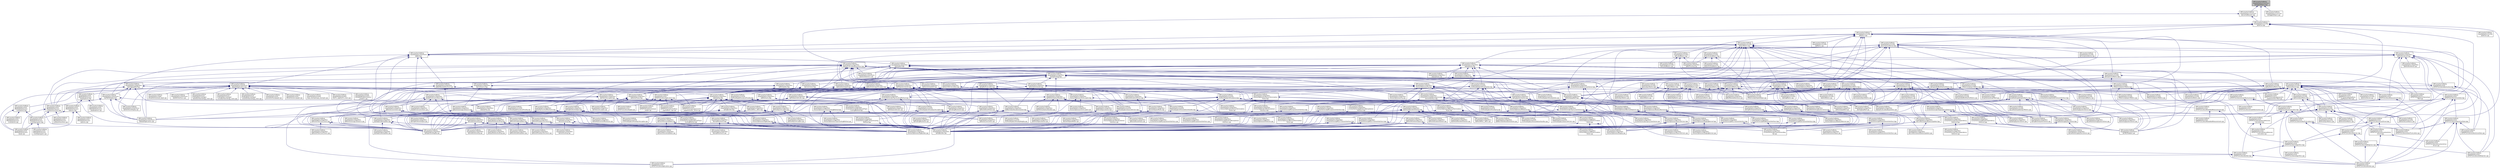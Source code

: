 digraph "OMCompiler/3rdParty/Ipopt/Ipopt/src/Common/IpTaggedObject.hpp"
{
  edge [fontname="Helvetica",fontsize="10",labelfontname="Helvetica",labelfontsize="10"];
  node [fontname="Helvetica",fontsize="10",shape=record];
  Node12 [label="OMCompiler/3rdParty\l/Ipopt/Ipopt/src/Common\l/IpTaggedObject.hpp",height=0.2,width=0.4,color="black", fillcolor="grey75", style="filled", fontcolor="black"];
  Node12 -> Node13 [dir="back",color="midnightblue",fontsize="10",style="solid",fontname="Helvetica"];
  Node13 [label="OMCompiler/3rdParty\l/Ipopt/Ipopt/src/Common\l/IpCachedResults.hpp",height=0.2,width=0.4,color="black", fillcolor="white", style="filled",URL="$d2/d27/_ip_cached_results_8hpp.html"];
  Node13 -> Node14 [dir="back",color="midnightblue",fontsize="10",style="solid",fontname="Helvetica"];
  Node14 [label="OMCompiler/3rdParty\l/Ipopt/Ipopt/src/Algorithm\l/IpIpoptCalculatedQuantities.hpp",height=0.2,width=0.4,color="black", fillcolor="white", style="filled",URL="$d9/df2/_ip_ipopt_calculated_quantities_8hpp.html"];
  Node14 -> Node15 [dir="back",color="midnightblue",fontsize="10",style="solid",fontname="Helvetica"];
  Node15 [label="OMCompiler/3rdParty\l/Ipopt/Ipopt/contrib\l/MatlabInterface/src\l/callbackfunctions.hpp",height=0.2,width=0.4,color="black", fillcolor="white", style="filled",URL="$d4/df9/callbackfunctions_8hpp.html"];
  Node15 -> Node16 [dir="back",color="midnightblue",fontsize="10",style="solid",fontname="Helvetica"];
  Node16 [label="OMCompiler/3rdParty\l/Ipopt/Ipopt/contrib\l/MatlabInterface/src\l/callbackfunctions.cpp",height=0.2,width=0.4,color="black", fillcolor="white", style="filled",URL="$d6/da3/callbackfunctions_8cpp.html"];
  Node15 -> Node17 [dir="back",color="midnightblue",fontsize="10",style="solid",fontname="Helvetica"];
  Node17 [label="OMCompiler/3rdParty\l/Ipopt/Ipopt/contrib\l/MatlabInterface/src\l/ipopt.cpp",height=0.2,width=0.4,color="black", fillcolor="white", style="filled",URL="$d4/d35/ipopt_8cpp.html"];
  Node15 -> Node18 [dir="back",color="midnightblue",fontsize="10",style="solid",fontname="Helvetica"];
  Node18 [label="OMCompiler/3rdParty\l/Ipopt/Ipopt/contrib\l/MatlabInterface/src\l/matlabprogram.hpp",height=0.2,width=0.4,color="black", fillcolor="white", style="filled",URL="$db/d4a/matlabprogram_8hpp.html"];
  Node18 -> Node17 [dir="back",color="midnightblue",fontsize="10",style="solid",fontname="Helvetica"];
  Node18 -> Node19 [dir="back",color="midnightblue",fontsize="10",style="solid",fontname="Helvetica"];
  Node19 [label="OMCompiler/3rdParty\l/Ipopt/Ipopt/contrib\l/MatlabInterface/src\l/matlabprogram.cpp",height=0.2,width=0.4,color="black", fillcolor="white", style="filled",URL="$d7/d8c/matlabprogram_8cpp.html"];
  Node14 -> Node20 [dir="back",color="midnightblue",fontsize="10",style="solid",fontname="Helvetica"];
  Node20 [label="OMCompiler/3rdParty\l/Ipopt/Ipopt/src/Algorithm\l/Inexact/IpInexactCq.hpp",height=0.2,width=0.4,color="black", fillcolor="white", style="filled",URL="$dd/ded/_ip_inexact_cq_8hpp.html"];
  Node20 -> Node21 [dir="back",color="midnightblue",fontsize="10",style="solid",fontname="Helvetica"];
  Node21 [label="OMCompiler/3rdParty\l/Ipopt/Ipopt/src/Algorithm\l/Inexact/IpInexactAlgBuilder.cpp",height=0.2,width=0.4,color="black", fillcolor="white", style="filled",URL="$d4/d9d/_ip_inexact_alg_builder_8cpp.html"];
  Node20 -> Node22 [dir="back",color="midnightblue",fontsize="10",style="solid",fontname="Helvetica"];
  Node22 [label="OMCompiler/3rdParty\l/Ipopt/Ipopt/src/Algorithm\l/Inexact/IpInexactLSAcceptor.hpp",height=0.2,width=0.4,color="black", fillcolor="white", style="filled",URL="$d5/de6/_ip_inexact_l_s_acceptor_8hpp.html"];
  Node22 -> Node21 [dir="back",color="midnightblue",fontsize="10",style="solid",fontname="Helvetica"];
  Node22 -> Node23 [dir="back",color="midnightblue",fontsize="10",style="solid",fontname="Helvetica"];
  Node23 [label="OMCompiler/3rdParty\l/Ipopt/Ipopt/src/Algorithm\l/Inexact/IpInexactLSAcceptor.cpp",height=0.2,width=0.4,color="black", fillcolor="white", style="filled",URL="$d5/d08/_ip_inexact_l_s_acceptor_8cpp.html"];
  Node22 -> Node24 [dir="back",color="midnightblue",fontsize="10",style="solid",fontname="Helvetica"];
  Node24 [label="OMCompiler/3rdParty\l/Ipopt/Ipopt/src/Algorithm\l/Inexact/IpInexactRegOp.cpp",height=0.2,width=0.4,color="black", fillcolor="white", style="filled",URL="$d2/d5b/_ip_inexact_reg_op_8cpp.html"];
  Node20 -> Node25 [dir="back",color="midnightblue",fontsize="10",style="solid",fontname="Helvetica"];
  Node25 [label="OMCompiler/3rdParty\l/Ipopt/Ipopt/src/Algorithm\l/Inexact/IpInexactNormalStepCalc.hpp",height=0.2,width=0.4,color="black", fillcolor="white", style="filled",URL="$d8/d28/_ip_inexact_normal_step_calc_8hpp.html"];
  Node25 -> Node26 [dir="back",color="midnightblue",fontsize="10",style="solid",fontname="Helvetica"];
  Node26 [label="OMCompiler/3rdParty\l/Ipopt/Ipopt/src/Algorithm\l/Inexact/IpInexactDoglegNormal.hpp",height=0.2,width=0.4,color="black", fillcolor="white", style="filled",URL="$d1/de6/_ip_inexact_dogleg_normal_8hpp.html"];
  Node26 -> Node21 [dir="back",color="midnightblue",fontsize="10",style="solid",fontname="Helvetica"];
  Node26 -> Node27 [dir="back",color="midnightblue",fontsize="10",style="solid",fontname="Helvetica"];
  Node27 [label="OMCompiler/3rdParty\l/Ipopt/Ipopt/src/Algorithm\l/Inexact/IpInexactDoglegNormal.cpp",height=0.2,width=0.4,color="black", fillcolor="white", style="filled",URL="$d3/d76/_ip_inexact_dogleg_normal_8cpp.html"];
  Node26 -> Node24 [dir="back",color="midnightblue",fontsize="10",style="solid",fontname="Helvetica"];
  Node25 -> Node28 [dir="back",color="midnightblue",fontsize="10",style="solid",fontname="Helvetica"];
  Node28 [label="OMCompiler/3rdParty\l/Ipopt/Ipopt/src/Algorithm\l/Inexact/IpInexactSearchDirCalc.hpp",height=0.2,width=0.4,color="black", fillcolor="white", style="filled",URL="$dc/d76/_ip_inexact_search_dir_calc_8hpp.html"];
  Node28 -> Node21 [dir="back",color="midnightblue",fontsize="10",style="solid",fontname="Helvetica"];
  Node28 -> Node24 [dir="back",color="midnightblue",fontsize="10",style="solid",fontname="Helvetica"];
  Node28 -> Node29 [dir="back",color="midnightblue",fontsize="10",style="solid",fontname="Helvetica"];
  Node29 [label="OMCompiler/3rdParty\l/Ipopt/Ipopt/src/Algorithm\l/Inexact/IpInexactSearchDirCalc.cpp",height=0.2,width=0.4,color="black", fillcolor="white", style="filled",URL="$d3/db0/_ip_inexact_search_dir_calc_8cpp.html"];
  Node20 -> Node30 [dir="back",color="midnightblue",fontsize="10",style="solid",fontname="Helvetica"];
  Node30 [label="OMCompiler/3rdParty\l/Ipopt/Ipopt/src/Algorithm\l/Inexact/IpInexactNewtonNormal.hpp",height=0.2,width=0.4,color="black", fillcolor="white", style="filled",URL="$d3/d30/_ip_inexact_newton_normal_8hpp.html"];
  Node30 -> Node26 [dir="back",color="midnightblue",fontsize="10",style="solid",fontname="Helvetica"];
  Node30 -> Node21 [dir="back",color="midnightblue",fontsize="10",style="solid",fontname="Helvetica"];
  Node30 -> Node31 [dir="back",color="midnightblue",fontsize="10",style="solid",fontname="Helvetica"];
  Node31 [label="OMCompiler/3rdParty\l/Ipopt/Ipopt/src/Algorithm\l/Inexact/IpInexactNewtonNormal.cpp",height=0.2,width=0.4,color="black", fillcolor="white", style="filled",URL="$df/d72/_ip_inexact_newton_normal_8cpp.html"];
  Node30 -> Node24 [dir="back",color="midnightblue",fontsize="10",style="solid",fontname="Helvetica"];
  Node20 -> Node32 [dir="back",color="midnightblue",fontsize="10",style="solid",fontname="Helvetica"];
  Node32 [label="OMCompiler/3rdParty\l/Ipopt/Ipopt/src/Algorithm\l/Inexact/IpIterativeSolverTermination\lTester.hpp",height=0.2,width=0.4,color="black", fillcolor="white", style="filled",URL="$df/de2/_ip_iterative_solver_termination_tester_8hpp.html"];
  Node32 -> Node33 [dir="back",color="midnightblue",fontsize="10",style="solid",fontname="Helvetica"];
  Node33 [label="OMCompiler/3rdParty\l/Ipopt/Ipopt/src/Algorithm\l/Inexact/IpInexactNormalTermination\lTester.hpp",height=0.2,width=0.4,color="black", fillcolor="white", style="filled",URL="$d2/d09/_ip_inexact_normal_termination_tester_8hpp.html"];
  Node33 -> Node26 [dir="back",color="midnightblue",fontsize="10",style="solid",fontname="Helvetica"];
  Node33 -> Node21 [dir="back",color="midnightblue",fontsize="10",style="solid",fontname="Helvetica"];
  Node33 -> Node34 [dir="back",color="midnightblue",fontsize="10",style="solid",fontname="Helvetica"];
  Node34 [label="OMCompiler/3rdParty\l/Ipopt/Ipopt/src/Algorithm\l/Inexact/IpInexactNormalTermination\lTester.cpp",height=0.2,width=0.4,color="black", fillcolor="white", style="filled",URL="$d7/d64/_ip_inexact_normal_termination_tester_8cpp.html"];
  Node33 -> Node24 [dir="back",color="midnightblue",fontsize="10",style="solid",fontname="Helvetica"];
  Node32 -> Node35 [dir="back",color="midnightblue",fontsize="10",style="solid",fontname="Helvetica"];
  Node35 [label="OMCompiler/3rdParty\l/Ipopt/Ipopt/src/Algorithm\l/Inexact/IpIterativePardisoSolver\lInterface.hpp",height=0.2,width=0.4,color="black", fillcolor="white", style="filled",URL="$d8/dab/_ip_iterative_pardiso_solver_interface_8hpp.html"];
  Node35 -> Node21 [dir="back",color="midnightblue",fontsize="10",style="solid",fontname="Helvetica"];
  Node35 -> Node24 [dir="back",color="midnightblue",fontsize="10",style="solid",fontname="Helvetica"];
  Node35 -> Node36 [dir="back",color="midnightblue",fontsize="10",style="solid",fontname="Helvetica"];
  Node36 [label="OMCompiler/3rdParty\l/Ipopt/Ipopt/src/Algorithm\l/Inexact/IpIterativePardisoSolver\lInterface.cpp",height=0.2,width=0.4,color="black", fillcolor="white", style="filled",URL="$d7/d60/_ip_iterative_pardiso_solver_interface_8cpp.html"];
  Node32 -> Node37 [dir="back",color="midnightblue",fontsize="10",style="solid",fontname="Helvetica"];
  Node37 [label="OMCompiler/3rdParty\l/Ipopt/Ipopt/src/Algorithm\l/Inexact/IpInexactPDTermination\lTester.hpp",height=0.2,width=0.4,color="black", fillcolor="white", style="filled",URL="$df/d3f/_ip_inexact_p_d_termination_tester_8hpp.html"];
  Node37 -> Node21 [dir="back",color="midnightblue",fontsize="10",style="solid",fontname="Helvetica"];
  Node37 -> Node38 [dir="back",color="midnightblue",fontsize="10",style="solid",fontname="Helvetica"];
  Node38 [label="OMCompiler/3rdParty\l/Ipopt/Ipopt/src/Algorithm\l/Inexact/IpInexactPDTermination\lTester.cpp",height=0.2,width=0.4,color="black", fillcolor="white", style="filled",URL="$d4/d09/_ip_inexact_p_d_termination_tester_8cpp.html"];
  Node37 -> Node24 [dir="back",color="midnightblue",fontsize="10",style="solid",fontname="Helvetica"];
  Node32 -> Node39 [dir="back",color="midnightblue",fontsize="10",style="solid",fontname="Helvetica"];
  Node39 [label="OMCompiler/3rdParty\l/Ipopt/Ipopt/src/Algorithm\l/Inexact/IpInexactPDSolver.cpp",height=0.2,width=0.4,color="black", fillcolor="white", style="filled",URL="$d5/d19/_ip_inexact_p_d_solver_8cpp.html"];
  Node32 -> Node40 [dir="back",color="midnightblue",fontsize="10",style="solid",fontname="Helvetica"];
  Node40 [label="OMCompiler/3rdParty\l/Ipopt/Ipopt/src/Algorithm\l/Inexact/IpIterativeSolverTermination\lTester.cpp",height=0.2,width=0.4,color="black", fillcolor="white", style="filled",URL="$dc/d3b/_ip_iterative_solver_termination_tester_8cpp.html"];
  Node20 -> Node28 [dir="back",color="midnightblue",fontsize="10",style="solid",fontname="Helvetica"];
  Node20 -> Node41 [dir="back",color="midnightblue",fontsize="10",style="solid",fontname="Helvetica"];
  Node41 [label="OMCompiler/3rdParty\l/Ipopt/Ipopt/src/Algorithm\l/Inexact/IpInexactPDSolver.hpp",height=0.2,width=0.4,color="black", fillcolor="white", style="filled",URL="$df/d0f/_ip_inexact_p_d_solver_8hpp.html"];
  Node41 -> Node28 [dir="back",color="midnightblue",fontsize="10",style="solid",fontname="Helvetica"];
  Node41 -> Node21 [dir="back",color="midnightblue",fontsize="10",style="solid",fontname="Helvetica"];
  Node41 -> Node39 [dir="back",color="midnightblue",fontsize="10",style="solid",fontname="Helvetica"];
  Node41 -> Node24 [dir="back",color="midnightblue",fontsize="10",style="solid",fontname="Helvetica"];
  Node20 -> Node42 [dir="back",color="midnightblue",fontsize="10",style="solid",fontname="Helvetica"];
  Node42 [label="OMCompiler/3rdParty\l/Ipopt/Ipopt/src/Algorithm\l/Inexact/IpInexactTSymScalingMethod.hpp",height=0.2,width=0.4,color="black", fillcolor="white", style="filled",URL="$d6/d57/_ip_inexact_t_sym_scaling_method_8hpp.html"];
  Node42 -> Node21 [dir="back",color="midnightblue",fontsize="10",style="solid",fontname="Helvetica"];
  Node42 -> Node43 [dir="back",color="midnightblue",fontsize="10",style="solid",fontname="Helvetica"];
  Node43 [label="OMCompiler/3rdParty\l/Ipopt/Ipopt/src/Algorithm\l/Inexact/IpInexactTSymScalingMethod.cpp",height=0.2,width=0.4,color="black", fillcolor="white", style="filled",URL="$db/db0/_ip_inexact_t_sym_scaling_method_8cpp.html"];
  Node20 -> Node35 [dir="back",color="midnightblue",fontsize="10",style="solid",fontname="Helvetica"];
  Node20 -> Node44 [dir="back",color="midnightblue",fontsize="10",style="solid",fontname="Helvetica"];
  Node44 [label="OMCompiler/3rdParty\l/Ipopt/Ipopt/src/Algorithm\l/Inexact/IpInexactCq.cpp",height=0.2,width=0.4,color="black", fillcolor="white", style="filled",URL="$d9/d79/_ip_inexact_cq_8cpp.html"];
  Node20 -> Node24 [dir="back",color="midnightblue",fontsize="10",style="solid",fontname="Helvetica"];
  Node14 -> Node45 [dir="back",color="midnightblue",fontsize="10",style="solid",fontname="Helvetica"];
  Node45 [label="OMCompiler/3rdParty\l/Ipopt/Ipopt/src/Algorithm\l/IpAlgStrategy.hpp",height=0.2,width=0.4,color="black", fillcolor="white", style="filled",URL="$d8/dc6/_ip_alg_strategy_8hpp.html"];
  Node45 -> Node46 [dir="back",color="midnightblue",fontsize="10",style="solid",fontname="Helvetica"];
  Node46 [label="OMCompiler/3rdParty\l/Ipopt/Ipopt/contrib\l/sIPOPT/src/SensAlgorithm.hpp",height=0.2,width=0.4,color="black", fillcolor="white", style="filled",URL="$dd/d72/_sens_algorithm_8hpp.html"];
  Node46 -> Node47 [dir="back",color="midnightblue",fontsize="10",style="solid",fontname="Helvetica"];
  Node47 [label="OMCompiler/3rdParty\l/Ipopt/Ipopt/contrib\l/sIPOPT/src/SensAlgorithm.cpp",height=0.2,width=0.4,color="black", fillcolor="white", style="filled",URL="$dd/d54/_sens_algorithm_8cpp.html"];
  Node46 -> Node48 [dir="back",color="midnightblue",fontsize="10",style="solid",fontname="Helvetica"];
  Node48 [label="OMCompiler/3rdParty\l/Ipopt/Ipopt/contrib\l/sIPOPT/src/SensBuilder.hpp",height=0.2,width=0.4,color="black", fillcolor="white", style="filled",URL="$d3/d9c/_sens_builder_8hpp.html"];
  Node48 -> Node49 [dir="back",color="midnightblue",fontsize="10",style="solid",fontname="Helvetica"];
  Node49 [label="OMCompiler/3rdParty\l/Ipopt/Ipopt/contrib\l/sIPOPT/src/SensApplication.cpp",height=0.2,width=0.4,color="black", fillcolor="white", style="filled",URL="$d7/dda/_sens_application_8cpp.html"];
  Node48 -> Node50 [dir="back",color="midnightblue",fontsize="10",style="solid",fontname="Helvetica"];
  Node50 [label="OMCompiler/3rdParty\l/Ipopt/Ipopt/contrib\l/sIPOPT/src/SensBuilder.cpp",height=0.2,width=0.4,color="black", fillcolor="white", style="filled",URL="$d8/dfc/_sens_builder_8cpp.html"];
  Node45 -> Node51 [dir="back",color="midnightblue",fontsize="10",style="solid",fontname="Helvetica"];
  Node51 [label="OMCompiler/3rdParty\l/Ipopt/Ipopt/contrib\l/sIPOPT/src/SensStepCalc.hpp",height=0.2,width=0.4,color="black", fillcolor="white", style="filled",URL="$de/d13/_sens_step_calc_8hpp.html"];
  Node51 -> Node46 [dir="back",color="midnightblue",fontsize="10",style="solid",fontname="Helvetica"];
  Node51 -> Node52 [dir="back",color="midnightblue",fontsize="10",style="solid",fontname="Helvetica"];
  Node52 [label="OMCompiler/3rdParty\l/Ipopt/Ipopt/contrib\l/sIPOPT/src/SensStdStepCalc.hpp",height=0.2,width=0.4,color="black", fillcolor="white", style="filled",URL="$db/d02/_sens_std_step_calc_8hpp.html"];
  Node52 -> Node50 [dir="back",color="midnightblue",fontsize="10",style="solid",fontname="Helvetica"];
  Node52 -> Node53 [dir="back",color="midnightblue",fontsize="10",style="solid",fontname="Helvetica"];
  Node53 [label="OMCompiler/3rdParty\l/Ipopt/Ipopt/contrib\l/sIPOPT/src/SensStdStepCalc.cpp",height=0.2,width=0.4,color="black", fillcolor="white", style="filled",URL="$de/dd8/_sens_std_step_calc_8cpp.html"];
  Node45 -> Node54 [dir="back",color="midnightblue",fontsize="10",style="solid",fontname="Helvetica"];
  Node54 [label="OMCompiler/3rdParty\l/Ipopt/Ipopt/contrib\l/sIPOPT/src/SensPCalculator.hpp",height=0.2,width=0.4,color="black", fillcolor="white", style="filled",URL="$dc/d7c/_sens_p_calculator_8hpp.html"];
  Node54 -> Node55 [dir="back",color="midnightblue",fontsize="10",style="solid",fontname="Helvetica"];
  Node55 [label="OMCompiler/3rdParty\l/Ipopt/Ipopt/contrib\l/sIPOPT/src/SensSchurDriver.hpp",height=0.2,width=0.4,color="black", fillcolor="white", style="filled",URL="$dc/d0f/_sens_schur_driver_8hpp.html"];
  Node55 -> Node51 [dir="back",color="midnightblue",fontsize="10",style="solid",fontname="Helvetica"];
  Node55 -> Node46 [dir="back",color="midnightblue",fontsize="10",style="solid",fontname="Helvetica"];
  Node55 -> Node56 [dir="back",color="midnightblue",fontsize="10",style="solid",fontname="Helvetica"];
  Node56 [label="OMCompiler/3rdParty\l/Ipopt/Ipopt/contrib\l/sIPOPT/src/SensDenseGenSchur\lDriver.hpp",height=0.2,width=0.4,color="black", fillcolor="white", style="filled",URL="$d2/d6d/_sens_dense_gen_schur_driver_8hpp.html"];
  Node56 -> Node50 [dir="back",color="midnightblue",fontsize="10",style="solid",fontname="Helvetica"];
  Node56 -> Node57 [dir="back",color="midnightblue",fontsize="10",style="solid",fontname="Helvetica"];
  Node57 [label="OMCompiler/3rdParty\l/Ipopt/Ipopt/contrib\l/sIPOPT/src/SensDenseGenSchur\lDriver.cpp",height=0.2,width=0.4,color="black", fillcolor="white", style="filled",URL="$d2/d9c/_sens_dense_gen_schur_driver_8cpp.html"];
  Node54 -> Node58 [dir="back",color="midnightblue",fontsize="10",style="solid",fontname="Helvetica"];
  Node58 [label="OMCompiler/3rdParty\l/Ipopt/Ipopt/contrib\l/sIPOPT/src/SensReducedHessian\lCalculator.hpp",height=0.2,width=0.4,color="black", fillcolor="white", style="filled",URL="$de/d05/_sens_reduced_hessian_calculator_8hpp.html"];
  Node58 -> Node48 [dir="back",color="midnightblue",fontsize="10",style="solid",fontname="Helvetica"];
  Node58 -> Node59 [dir="back",color="midnightblue",fontsize="10",style="solid",fontname="Helvetica"];
  Node59 [label="OMCompiler/3rdParty\l/Ipopt/Ipopt/contrib\l/sIPOPT/src/SensReducedHessian\lCalculator.cpp",height=0.2,width=0.4,color="black", fillcolor="white", style="filled",URL="$d1/d49/_sens_reduced_hessian_calculator_8cpp.html"];
  Node54 -> Node50 [dir="back",color="midnightblue",fontsize="10",style="solid",fontname="Helvetica"];
  Node54 -> Node60 [dir="back",color="midnightblue",fontsize="10",style="solid",fontname="Helvetica"];
  Node60 [label="OMCompiler/3rdParty\l/Ipopt/Ipopt/contrib\l/sIPOPT/src/SensIndexPCalculator.hpp",height=0.2,width=0.4,color="black", fillcolor="white", style="filled",URL="$d4/d2b/_sens_index_p_calculator_8hpp.html"];
  Node60 -> Node50 [dir="back",color="midnightblue",fontsize="10",style="solid",fontname="Helvetica"];
  Node60 -> Node61 [dir="back",color="midnightblue",fontsize="10",style="solid",fontname="Helvetica"];
  Node61 [label="OMCompiler/3rdParty\l/Ipopt/Ipopt/contrib\l/sIPOPT/src/SensIndexPCalculator.cpp",height=0.2,width=0.4,color="black", fillcolor="white", style="filled",URL="$d0/d1b/_sens_index_p_calculator_8cpp.html"];
  Node45 -> Node62 [dir="back",color="midnightblue",fontsize="10",style="solid",fontname="Helvetica"];
  Node62 [label="OMCompiler/3rdParty\l/Ipopt/Ipopt/contrib\l/sIPOPT/src/SensBacksolver.hpp",height=0.2,width=0.4,color="black", fillcolor="white", style="filled",URL="$de/df7/_sens_backsolver_8hpp.html"];
  Node62 -> Node63 [dir="back",color="midnightblue",fontsize="10",style="solid",fontname="Helvetica"];
  Node63 [label="OMCompiler/3rdParty\l/Ipopt/Ipopt/contrib\l/sIPOPT/src/SensSimpleBacksolver.hpp",height=0.2,width=0.4,color="black", fillcolor="white", style="filled",URL="$d0/d89/_sens_simple_backsolver_8hpp.html"];
  Node63 -> Node54 [dir="back",color="midnightblue",fontsize="10",style="solid",fontname="Helvetica"];
  Node63 -> Node64 [dir="back",color="midnightblue",fontsize="10",style="solid",fontname="Helvetica"];
  Node64 [label="OMCompiler/3rdParty\l/Ipopt/Ipopt/contrib\l/sIPOPT/src/SensSimpleBacksolver.cpp",height=0.2,width=0.4,color="black", fillcolor="white", style="filled",URL="$df/d9c/_sens_simple_backsolver_8cpp.html"];
  Node62 -> Node56 [dir="back",color="midnightblue",fontsize="10",style="solid",fontname="Helvetica"];
  Node62 -> Node52 [dir="back",color="midnightblue",fontsize="10",style="solid",fontname="Helvetica"];
  Node45 -> Node58 [dir="back",color="midnightblue",fontsize="10",style="solid",fontname="Helvetica"];
  Node45 -> Node65 [dir="back",color="midnightblue",fontsize="10",style="solid",fontname="Helvetica"];
  Node65 [label="OMCompiler/3rdParty\l/Ipopt/Ipopt/contrib\l/sIPOPT/src/SensMetadataMeasurement.hpp",height=0.2,width=0.4,color="black", fillcolor="white", style="filled",URL="$d2/dcf/_sens_metadata_measurement_8hpp.html"];
  Node65 -> Node50 [dir="back",color="midnightblue",fontsize="10",style="solid",fontname="Helvetica"];
  Node65 -> Node66 [dir="back",color="midnightblue",fontsize="10",style="solid",fontname="Helvetica"];
  Node66 [label="OMCompiler/3rdParty\l/Ipopt/Ipopt/contrib\l/sIPOPT/src/SensMetadataMeasurement.cpp",height=0.2,width=0.4,color="black", fillcolor="white", style="filled",URL="$de/da0/_sens_metadata_measurement_8cpp.html"];
  Node45 -> Node25 [dir="back",color="midnightblue",fontsize="10",style="solid",fontname="Helvetica"];
  Node45 -> Node30 [dir="back",color="midnightblue",fontsize="10",style="solid",fontname="Helvetica"];
  Node45 -> Node32 [dir="back",color="midnightblue",fontsize="10",style="solid",fontname="Helvetica"];
  Node45 -> Node41 [dir="back",color="midnightblue",fontsize="10",style="solid",fontname="Helvetica"];
  Node45 -> Node67 [dir="back",color="midnightblue",fontsize="10",style="solid",fontname="Helvetica"];
  Node67 [label="OMCompiler/3rdParty\l/Ipopt/Ipopt/src/Algorithm\l/IpMuUpdate.hpp",height=0.2,width=0.4,color="black", fillcolor="white", style="filled",URL="$d1/d92/_ip_mu_update_8hpp.html"];
  Node67 -> Node68 [dir="back",color="midnightblue",fontsize="10",style="solid",fontname="Helvetica"];
  Node68 [label="OMCompiler/3rdParty\l/Ipopt/Ipopt/src/Algorithm\l/IpAdaptiveMuUpdate.hpp",height=0.2,width=0.4,color="black", fillcolor="white", style="filled",URL="$d7/d78/_ip_adaptive_mu_update_8hpp.html"];
  Node68 -> Node21 [dir="back",color="midnightblue",fontsize="10",style="solid",fontname="Helvetica"];
  Node68 -> Node69 [dir="back",color="midnightblue",fontsize="10",style="solid",fontname="Helvetica"];
  Node69 [label="OMCompiler/3rdParty\l/Ipopt/Ipopt/src/Algorithm\l/IpAdaptiveMuUpdate.cpp",height=0.2,width=0.4,color="black", fillcolor="white", style="filled",URL="$d9/dd5/_ip_adaptive_mu_update_8cpp.html"];
  Node68 -> Node70 [dir="back",color="midnightblue",fontsize="10",style="solid",fontname="Helvetica"];
  Node70 [label="OMCompiler/3rdParty\l/Ipopt/Ipopt/src/Algorithm\l/IpAlgBuilder.cpp",height=0.2,width=0.4,color="black", fillcolor="white", style="filled",URL="$df/d94/_ip_alg_builder_8cpp.html"];
  Node68 -> Node71 [dir="back",color="midnightblue",fontsize="10",style="solid",fontname="Helvetica"];
  Node71 [label="OMCompiler/3rdParty\l/Ipopt/Ipopt/src/Algorithm\l/IpAlgorithmRegOp.cpp",height=0.2,width=0.4,color="black", fillcolor="white", style="filled",URL="$dd/d80/_ip_algorithm_reg_op_8cpp.html"];
  Node67 -> Node72 [dir="back",color="midnightblue",fontsize="10",style="solid",fontname="Helvetica"];
  Node72 [label="OMCompiler/3rdParty\l/Ipopt/Ipopt/src/Algorithm\l/IpIpoptAlg.hpp",height=0.2,width=0.4,color="black", fillcolor="white", style="filled",URL="$d0/d77/_ip_ipopt_alg_8hpp.html"];
  Node72 -> Node73 [dir="back",color="midnightblue",fontsize="10",style="solid",fontname="Helvetica"];
  Node73 [label="OMCompiler/3rdParty\l/Ipopt/Ipopt/contrib\l/sIPOPT/AmplSolver/ampl\l_sipopt.cpp",height=0.2,width=0.4,color="black", fillcolor="white", style="filled",URL="$d0/db4/ampl__sipopt_8cpp.html"];
  Node72 -> Node74 [dir="back",color="midnightblue",fontsize="10",style="solid",fontname="Helvetica"];
  Node74 [label="OMCompiler/3rdParty\l/Ipopt/Ipopt/contrib\l/sIPOPT/examples/parametric\l_cpp/parametric_driver.cpp",height=0.2,width=0.4,color="black", fillcolor="white", style="filled",URL="$d9/dd5/parametric__driver_8cpp.html"];
  Node72 -> Node75 [dir="back",color="midnightblue",fontsize="10",style="solid",fontname="Helvetica"];
  Node75 [label="OMCompiler/3rdParty\l/Ipopt/Ipopt/contrib\l/sIPOPT/examples/redhess\l_cpp/redhess_cpp.cpp",height=0.2,width=0.4,color="black", fillcolor="white", style="filled",URL="$dc/dea/redhess__cpp_8cpp.html"];
  Node72 -> Node49 [dir="back",color="midnightblue",fontsize="10",style="solid",fontname="Helvetica"];
  Node72 -> Node76 [dir="back",color="midnightblue",fontsize="10",style="solid",fontname="Helvetica"];
  Node76 [label="OMCompiler/3rdParty\l/Ipopt/Ipopt/src/Algorithm\l/IpAlgBuilder.hpp",height=0.2,width=0.4,color="black", fillcolor="white", style="filled",URL="$d4/d4e/_ip_alg_builder_8hpp.html"];
  Node76 -> Node77 [dir="back",color="midnightblue",fontsize="10",style="solid",fontname="Helvetica"];
  Node77 [label="OMCompiler/3rdParty\l/Ipopt/Ipopt/src/Algorithm\l/Inexact/IpInexactAlgBuilder.hpp",height=0.2,width=0.4,color="black", fillcolor="white", style="filled",URL="$da/dc4/_ip_inexact_alg_builder_8hpp.html"];
  Node77 -> Node21 [dir="back",color="midnightblue",fontsize="10",style="solid",fontname="Helvetica"];
  Node77 -> Node24 [dir="back",color="midnightblue",fontsize="10",style="solid",fontname="Helvetica"];
  Node76 -> Node70 [dir="back",color="midnightblue",fontsize="10",style="solid",fontname="Helvetica"];
  Node76 -> Node71 [dir="back",color="midnightblue",fontsize="10",style="solid",fontname="Helvetica"];
  Node76 -> Node78 [dir="back",color="midnightblue",fontsize="10",style="solid",fontname="Helvetica"];
  Node78 [label="OMCompiler/3rdParty\l/Ipopt/Ipopt/src/Interfaces\l/IpIpoptApplication.cpp",height=0.2,width=0.4,color="black", fillcolor="white", style="filled",URL="$de/de4/_ip_ipopt_application_8cpp.html"];
  Node72 -> Node79 [dir="back",color="midnightblue",fontsize="10",style="solid",fontname="Helvetica"];
  Node79 [label="OMCompiler/3rdParty\l/Ipopt/Ipopt/src/Algorithm\l/IpRestoMinC_1Nrm.hpp",height=0.2,width=0.4,color="black", fillcolor="white", style="filled",URL="$dd/dd8/_ip_resto_min_c__1_nrm_8hpp.html"];
  Node79 -> Node70 [dir="back",color="midnightblue",fontsize="10",style="solid",fontname="Helvetica"];
  Node79 -> Node71 [dir="back",color="midnightblue",fontsize="10",style="solid",fontname="Helvetica"];
  Node79 -> Node80 [dir="back",color="midnightblue",fontsize="10",style="solid",fontname="Helvetica"];
  Node80 [label="OMCompiler/3rdParty\l/Ipopt/Ipopt/src/Algorithm\l/IpRestoMinC_1Nrm.cpp",height=0.2,width=0.4,color="black", fillcolor="white", style="filled",URL="$dd/d95/_ip_resto_min_c__1_nrm_8cpp.html"];
  Node72 -> Node81 [dir="back",color="midnightblue",fontsize="10",style="solid",fontname="Helvetica"];
  Node81 [label="OMCompiler/3rdParty\l/Ipopt/Ipopt/src/Algorithm\l/IpRestoRestoPhase.hpp",height=0.2,width=0.4,color="black", fillcolor="white", style="filled",URL="$d4/daa/_ip_resto_resto_phase_8hpp.html"];
  Node81 -> Node70 [dir="back",color="midnightblue",fontsize="10",style="solid",fontname="Helvetica"];
  Node81 -> Node82 [dir="back",color="midnightblue",fontsize="10",style="solid",fontname="Helvetica"];
  Node82 [label="OMCompiler/3rdParty\l/Ipopt/Ipopt/src/Algorithm\l/IpRestoRestoPhase.cpp",height=0.2,width=0.4,color="black", fillcolor="white", style="filled",URL="$db/de3/_ip_resto_resto_phase_8cpp.html"];
  Node72 -> Node71 [dir="back",color="midnightblue",fontsize="10",style="solid",fontname="Helvetica"];
  Node72 -> Node83 [dir="back",color="midnightblue",fontsize="10",style="solid",fontname="Helvetica"];
  Node83 [label="OMCompiler/3rdParty\l/Ipopt/Ipopt/src/Algorithm\l/IpIpoptAlg.cpp",height=0.2,width=0.4,color="black", fillcolor="white", style="filled",URL="$d4/d0b/_ip_ipopt_alg_8cpp.html"];
  Node72 -> Node84 [dir="back",color="midnightblue",fontsize="10",style="solid",fontname="Helvetica"];
  Node84 [label="OMCompiler/3rdParty\l/Ipopt/Ipopt/src/contrib\l/CGPenalty/IpCGPenaltyLSAcceptor.hpp",height=0.2,width=0.4,color="black", fillcolor="white", style="filled",URL="$d4/d67/_ip_c_g_penalty_l_s_acceptor_8hpp.html"];
  Node84 -> Node70 [dir="back",color="midnightblue",fontsize="10",style="solid",fontname="Helvetica"];
  Node84 -> Node85 [dir="back",color="midnightblue",fontsize="10",style="solid",fontname="Helvetica"];
  Node85 [label="OMCompiler/3rdParty\l/Ipopt/Ipopt/src/contrib\l/CGPenalty/IpCGPenaltyLSAcceptor.cpp",height=0.2,width=0.4,color="black", fillcolor="white", style="filled",URL="$df/db6/_ip_c_g_penalty_l_s_acceptor_8cpp.html"];
  Node84 -> Node86 [dir="back",color="midnightblue",fontsize="10",style="solid",fontname="Helvetica"];
  Node86 [label="OMCompiler/3rdParty\l/Ipopt/Ipopt/src/contrib\l/CGPenalty/IpCGPenaltyRegOp.cpp",height=0.2,width=0.4,color="black", fillcolor="white", style="filled",URL="$d1/d8b/_ip_c_g_penalty_reg_op_8cpp.html"];
  Node72 -> Node85 [dir="back",color="midnightblue",fontsize="10",style="solid",fontname="Helvetica"];
  Node72 -> Node78 [dir="back",color="midnightblue",fontsize="10",style="solid",fontname="Helvetica"];
  Node67 -> Node87 [dir="back",color="midnightblue",fontsize="10",style="solid",fontname="Helvetica"];
  Node87 [label="OMCompiler/3rdParty\l/Ipopt/Ipopt/src/Algorithm\l/IpMonotoneMuUpdate.hpp",height=0.2,width=0.4,color="black", fillcolor="white", style="filled",URL="$df/d5c/_ip_monotone_mu_update_8hpp.html"];
  Node87 -> Node21 [dir="back",color="midnightblue",fontsize="10",style="solid",fontname="Helvetica"];
  Node87 -> Node70 [dir="back",color="midnightblue",fontsize="10",style="solid",fontname="Helvetica"];
  Node87 -> Node71 [dir="back",color="midnightblue",fontsize="10",style="solid",fontname="Helvetica"];
  Node87 -> Node88 [dir="back",color="midnightblue",fontsize="10",style="solid",fontname="Helvetica"];
  Node88 [label="OMCompiler/3rdParty\l/Ipopt/Ipopt/src/Algorithm\l/IpMonotoneMuUpdate.cpp",height=0.2,width=0.4,color="black", fillcolor="white", style="filled",URL="$db/d24/_ip_monotone_mu_update_8cpp.html"];
  Node45 -> Node89 [dir="back",color="midnightblue",fontsize="10",style="solid",fontname="Helvetica"];
  Node89 [label="OMCompiler/3rdParty\l/Ipopt/Ipopt/src/Algorithm\l/IpLineSearch.hpp",height=0.2,width=0.4,color="black", fillcolor="white", style="filled",URL="$d2/d38/_ip_line_search_8hpp.html"];
  Node89 -> Node68 [dir="back",color="midnightblue",fontsize="10",style="solid",fontname="Helvetica"];
  Node89 -> Node72 [dir="back",color="midnightblue",fontsize="10",style="solid",fontname="Helvetica"];
  Node89 -> Node90 [dir="back",color="midnightblue",fontsize="10",style="solid",fontname="Helvetica"];
  Node90 [label="OMCompiler/3rdParty\l/Ipopt/Ipopt/src/Algorithm\l/IpBacktrackingLineSearch.hpp",height=0.2,width=0.4,color="black", fillcolor="white", style="filled",URL="$da/d68/_ip_backtracking_line_search_8hpp.html"];
  Node90 -> Node21 [dir="back",color="midnightblue",fontsize="10",style="solid",fontname="Helvetica"];
  Node90 -> Node70 [dir="back",color="midnightblue",fontsize="10",style="solid",fontname="Helvetica"];
  Node90 -> Node71 [dir="back",color="midnightblue",fontsize="10",style="solid",fontname="Helvetica"];
  Node90 -> Node91 [dir="back",color="midnightblue",fontsize="10",style="solid",fontname="Helvetica"];
  Node91 [label="OMCompiler/3rdParty\l/Ipopt/Ipopt/src/Algorithm\l/IpBacktrackingLineSearch.cpp",height=0.2,width=0.4,color="black", fillcolor="white", style="filled",URL="$d1/dbf/_ip_backtracking_line_search_8cpp.html"];
  Node89 -> Node87 [dir="back",color="midnightblue",fontsize="10",style="solid",fontname="Helvetica"];
  Node45 -> Node92 [dir="back",color="midnightblue",fontsize="10",style="solid",fontname="Helvetica"];
  Node92 [label="OMCompiler/3rdParty\l/Ipopt/Ipopt/src/Algorithm\l/IpMuOracle.hpp",height=0.2,width=0.4,color="black", fillcolor="white", style="filled",URL="$de/d02/_ip_mu_oracle_8hpp.html"];
  Node92 -> Node68 [dir="back",color="midnightblue",fontsize="10",style="solid",fontname="Helvetica"];
  Node92 -> Node93 [dir="back",color="midnightblue",fontsize="10",style="solid",fontname="Helvetica"];
  Node93 [label="OMCompiler/3rdParty\l/Ipopt/Ipopt/src/Algorithm\l/IpQualityFunctionMuOracle.hpp",height=0.2,width=0.4,color="black", fillcolor="white", style="filled",URL="$d8/d29/_ip_quality_function_mu_oracle_8hpp.html"];
  Node93 -> Node68 [dir="back",color="midnightblue",fontsize="10",style="solid",fontname="Helvetica"];
  Node93 -> Node70 [dir="back",color="midnightblue",fontsize="10",style="solid",fontname="Helvetica"];
  Node93 -> Node71 [dir="back",color="midnightblue",fontsize="10",style="solid",fontname="Helvetica"];
  Node93 -> Node94 [dir="back",color="midnightblue",fontsize="10",style="solid",fontname="Helvetica"];
  Node94 [label="OMCompiler/3rdParty\l/Ipopt/Ipopt/src/Algorithm\l/IpQualityFunctionMuOracle.cpp",height=0.2,width=0.4,color="black", fillcolor="white", style="filled",URL="$d1/dd2/_ip_quality_function_mu_oracle_8cpp.html"];
  Node92 -> Node95 [dir="back",color="midnightblue",fontsize="10",style="solid",fontname="Helvetica"];
  Node95 [label="OMCompiler/3rdParty\l/Ipopt/Ipopt/src/Algorithm\l/IpLoqoMuOracle.hpp",height=0.2,width=0.4,color="black", fillcolor="white", style="filled",URL="$d9/def/_ip_loqo_mu_oracle_8hpp.html"];
  Node95 -> Node21 [dir="back",color="midnightblue",fontsize="10",style="solid",fontname="Helvetica"];
  Node95 -> Node70 [dir="back",color="midnightblue",fontsize="10",style="solid",fontname="Helvetica"];
  Node95 -> Node96 [dir="back",color="midnightblue",fontsize="10",style="solid",fontname="Helvetica"];
  Node96 [label="OMCompiler/3rdParty\l/Ipopt/Ipopt/src/Algorithm\l/IpLoqoMuOracle.cpp",height=0.2,width=0.4,color="black", fillcolor="white", style="filled",URL="$d6/d40/_ip_loqo_mu_oracle_8cpp.html"];
  Node92 -> Node97 [dir="back",color="midnightblue",fontsize="10",style="solid",fontname="Helvetica"];
  Node97 [label="OMCompiler/3rdParty\l/Ipopt/Ipopt/src/Algorithm\l/IpProbingMuOracle.hpp",height=0.2,width=0.4,color="black", fillcolor="white", style="filled",URL="$d7/d40/_ip_probing_mu_oracle_8hpp.html"];
  Node97 -> Node70 [dir="back",color="midnightblue",fontsize="10",style="solid",fontname="Helvetica"];
  Node97 -> Node71 [dir="back",color="midnightblue",fontsize="10",style="solid",fontname="Helvetica"];
  Node97 -> Node98 [dir="back",color="midnightblue",fontsize="10",style="solid",fontname="Helvetica"];
  Node98 [label="OMCompiler/3rdParty\l/Ipopt/Ipopt/src/Algorithm\l/IpProbingMuOracle.cpp",height=0.2,width=0.4,color="black", fillcolor="white", style="filled",URL="$dc/da4/_ip_probing_mu_oracle_8cpp.html"];
  Node45 -> Node99 [dir="back",color="midnightblue",fontsize="10",style="solid",fontname="Helvetica"];
  Node99 [label="OMCompiler/3rdParty\l/Ipopt/Ipopt/src/Algorithm\l/IpPDSystemSolver.hpp",height=0.2,width=0.4,color="black", fillcolor="white", style="filled",URL="$d0/de5/_ip_p_d_system_solver_8hpp.html"];
  Node99 -> Node63 [dir="back",color="midnightblue",fontsize="10",style="solid",fontname="Helvetica"];
  Node99 -> Node100 [dir="back",color="midnightblue",fontsize="10",style="solid",fontname="Helvetica"];
  Node100 [label="OMCompiler/3rdParty\l/Ipopt/Ipopt/contrib\l/sIPOPT/src/SensApplication.hpp",height=0.2,width=0.4,color="black", fillcolor="white", style="filled",URL="$d1/d29/_sens_application_8hpp.html"];
  Node100 -> Node73 [dir="back",color="midnightblue",fontsize="10",style="solid",fontname="Helvetica"];
  Node100 -> Node74 [dir="back",color="midnightblue",fontsize="10",style="solid",fontname="Helvetica"];
  Node100 -> Node75 [dir="back",color="midnightblue",fontsize="10",style="solid",fontname="Helvetica"];
  Node100 -> Node49 [dir="back",color="midnightblue",fontsize="10",style="solid",fontname="Helvetica"];
  Node100 -> Node101 [dir="back",color="midnightblue",fontsize="10",style="solid",fontname="Helvetica"];
  Node101 [label="OMCompiler/3rdParty\l/Ipopt/Ipopt/contrib\l/sIPOPT/src/SensRegOp.cpp",height=0.2,width=0.4,color="black", fillcolor="white", style="filled",URL="$d8/d85/_sens_reg_op_8cpp.html"];
  Node99 -> Node48 [dir="back",color="midnightblue",fontsize="10",style="solid",fontname="Helvetica"];
  Node99 -> Node93 [dir="back",color="midnightblue",fontsize="10",style="solid",fontname="Helvetica"];
  Node99 -> Node102 [dir="back",color="midnightblue",fontsize="10",style="solid",fontname="Helvetica"];
  Node102 [label="OMCompiler/3rdParty\l/Ipopt/Ipopt/src/Algorithm\l/IpPDFullSpaceSolver.hpp",height=0.2,width=0.4,color="black", fillcolor="white", style="filled",URL="$d7/df1/_ip_p_d_full_space_solver_8hpp.html"];
  Node102 -> Node70 [dir="back",color="midnightblue",fontsize="10",style="solid",fontname="Helvetica"];
  Node102 -> Node71 [dir="back",color="midnightblue",fontsize="10",style="solid",fontname="Helvetica"];
  Node102 -> Node103 [dir="back",color="midnightblue",fontsize="10",style="solid",fontname="Helvetica"];
  Node103 [label="OMCompiler/3rdParty\l/Ipopt/Ipopt/src/Algorithm\l/IpPDFullSpaceSolver.cpp",height=0.2,width=0.4,color="black", fillcolor="white", style="filled",URL="$dd/db6/_ip_p_d_full_space_solver_8cpp.html"];
  Node99 -> Node104 [dir="back",color="midnightblue",fontsize="10",style="solid",fontname="Helvetica"];
  Node104 [label="OMCompiler/3rdParty\l/Ipopt/Ipopt/src/Algorithm\l/IpFilterLSAcceptor.hpp",height=0.2,width=0.4,color="black", fillcolor="white", style="filled",URL="$d1/d00/_ip_filter_l_s_acceptor_8hpp.html"];
  Node104 -> Node70 [dir="back",color="midnightblue",fontsize="10",style="solid",fontname="Helvetica"];
  Node104 -> Node105 [dir="back",color="midnightblue",fontsize="10",style="solid",fontname="Helvetica"];
  Node105 [label="OMCompiler/3rdParty\l/Ipopt/Ipopt/src/Algorithm\l/IpRestoFilterConvCheck.hpp",height=0.2,width=0.4,color="black", fillcolor="white", style="filled",URL="$db/d97/_ip_resto_filter_conv_check_8hpp.html"];
  Node105 -> Node70 [dir="back",color="midnightblue",fontsize="10",style="solid",fontname="Helvetica"];
  Node105 -> Node71 [dir="back",color="midnightblue",fontsize="10",style="solid",fontname="Helvetica"];
  Node105 -> Node106 [dir="back",color="midnightblue",fontsize="10",style="solid",fontname="Helvetica"];
  Node106 [label="OMCompiler/3rdParty\l/Ipopt/Ipopt/src/Algorithm\l/IpRestoFilterConvCheck.cpp",height=0.2,width=0.4,color="black", fillcolor="white", style="filled",URL="$d6/d85/_ip_resto_filter_conv_check_8cpp.html"];
  Node104 -> Node71 [dir="back",color="midnightblue",fontsize="10",style="solid",fontname="Helvetica"];
  Node104 -> Node107 [dir="back",color="midnightblue",fontsize="10",style="solid",fontname="Helvetica"];
  Node107 [label="OMCompiler/3rdParty\l/Ipopt/Ipopt/src/Algorithm\l/IpFilterLSAcceptor.cpp",height=0.2,width=0.4,color="black", fillcolor="white", style="filled",URL="$d5/d78/_ip_filter_l_s_acceptor_8cpp.html"];
  Node99 -> Node108 [dir="back",color="midnightblue",fontsize="10",style="solid",fontname="Helvetica"];
  Node108 [label="OMCompiler/3rdParty\l/Ipopt/Ipopt/src/Algorithm\l/IpPenaltyLSAcceptor.hpp",height=0.2,width=0.4,color="black", fillcolor="white", style="filled",URL="$d2/daa/_ip_penalty_l_s_acceptor_8hpp.html"];
  Node108 -> Node70 [dir="back",color="midnightblue",fontsize="10",style="solid",fontname="Helvetica"];
  Node108 -> Node109 [dir="back",color="midnightblue",fontsize="10",style="solid",fontname="Helvetica"];
  Node109 [label="OMCompiler/3rdParty\l/Ipopt/Ipopt/src/Algorithm\l/IpRestoPenaltyConvCheck.hpp",height=0.2,width=0.4,color="black", fillcolor="white", style="filled",URL="$dd/d69/_ip_resto_penalty_conv_check_8hpp.html"];
  Node109 -> Node70 [dir="back",color="midnightblue",fontsize="10",style="solid",fontname="Helvetica"];
  Node109 -> Node71 [dir="back",color="midnightblue",fontsize="10",style="solid",fontname="Helvetica"];
  Node109 -> Node110 [dir="back",color="midnightblue",fontsize="10",style="solid",fontname="Helvetica"];
  Node110 [label="OMCompiler/3rdParty\l/Ipopt/Ipopt/src/Algorithm\l/IpRestoPenaltyConvCheck.cpp",height=0.2,width=0.4,color="black", fillcolor="white", style="filled",URL="$d3/d0f/_ip_resto_penalty_conv_check_8cpp.html"];
  Node108 -> Node71 [dir="back",color="midnightblue",fontsize="10",style="solid",fontname="Helvetica"];
  Node108 -> Node111 [dir="back",color="midnightblue",fontsize="10",style="solid",fontname="Helvetica"];
  Node111 [label="OMCompiler/3rdParty\l/Ipopt/Ipopt/src/Algorithm\l/IpPenaltyLSAcceptor.cpp",height=0.2,width=0.4,color="black", fillcolor="white", style="filled",URL="$dc/d2b/_ip_penalty_l_s_acceptor_8cpp.html"];
  Node99 -> Node112 [dir="back",color="midnightblue",fontsize="10",style="solid",fontname="Helvetica"];
  Node112 [label="OMCompiler/3rdParty\l/Ipopt/Ipopt/src/Algorithm\l/IpPDSearchDirCalc.hpp",height=0.2,width=0.4,color="black", fillcolor="white", style="filled",URL="$d9/d75/_ip_p_d_search_dir_calc_8hpp.html"];
  Node112 -> Node73 [dir="back",color="midnightblue",fontsize="10",style="solid",fontname="Helvetica"];
  Node112 -> Node74 [dir="back",color="midnightblue",fontsize="10",style="solid",fontname="Helvetica"];
  Node112 -> Node75 [dir="back",color="midnightblue",fontsize="10",style="solid",fontname="Helvetica"];
  Node112 -> Node49 [dir="back",color="midnightblue",fontsize="10",style="solid",fontname="Helvetica"];
  Node112 -> Node70 [dir="back",color="midnightblue",fontsize="10",style="solid",fontname="Helvetica"];
  Node112 -> Node71 [dir="back",color="midnightblue",fontsize="10",style="solid",fontname="Helvetica"];
  Node112 -> Node113 [dir="back",color="midnightblue",fontsize="10",style="solid",fontname="Helvetica"];
  Node113 [label="OMCompiler/3rdParty\l/Ipopt/Ipopt/src/Algorithm\l/IpPDSearchDirCalc.cpp",height=0.2,width=0.4,color="black", fillcolor="white", style="filled",URL="$d7/db4/_ip_p_d_search_dir_calc_8cpp.html"];
  Node99 -> Node97 [dir="back",color="midnightblue",fontsize="10",style="solid",fontname="Helvetica"];
  Node99 -> Node114 [dir="back",color="midnightblue",fontsize="10",style="solid",fontname="Helvetica"];
  Node114 [label="OMCompiler/3rdParty\l/Ipopt/Ipopt/src/contrib\l/CGPenalty/IpPiecewisePenalty.hpp",height=0.2,width=0.4,color="black", fillcolor="white", style="filled",URL="$da/dec/_ip_piecewise_penalty_8hpp.html"];
  Node114 -> Node84 [dir="back",color="midnightblue",fontsize="10",style="solid",fontname="Helvetica"];
  Node114 -> Node115 [dir="back",color="midnightblue",fontsize="10",style="solid",fontname="Helvetica"];
  Node115 [label="OMCompiler/3rdParty\l/Ipopt/Ipopt/src/contrib\l/CGPenalty/IpPiecewisePenalty.cpp",height=0.2,width=0.4,color="black", fillcolor="white", style="filled",URL="$d1/d48/_ip_piecewise_penalty_8cpp.html"];
  Node99 -> Node84 [dir="back",color="midnightblue",fontsize="10",style="solid",fontname="Helvetica"];
  Node99 -> Node116 [dir="back",color="midnightblue",fontsize="10",style="solid",fontname="Helvetica"];
  Node116 [label="OMCompiler/3rdParty\l/Ipopt/Ipopt/src/contrib\l/CGPenalty/IpCGSearchDirCalc.hpp",height=0.2,width=0.4,color="black", fillcolor="white", style="filled",URL="$de/d33/_ip_c_g_search_dir_calc_8hpp.html"];
  Node116 -> Node70 [dir="back",color="midnightblue",fontsize="10",style="solid",fontname="Helvetica"];
  Node116 -> Node86 [dir="back",color="midnightblue",fontsize="10",style="solid",fontname="Helvetica"];
  Node116 -> Node117 [dir="back",color="midnightblue",fontsize="10",style="solid",fontname="Helvetica"];
  Node117 [label="OMCompiler/3rdParty\l/Ipopt/Ipopt/src/contrib\l/CGPenalty/IpCGSearchDirCalc.cpp",height=0.2,width=0.4,color="black", fillcolor="white", style="filled",URL="$d3/dc1/_ip_c_g_search_dir_calc_8cpp.html"];
  Node45 -> Node72 [dir="back",color="midnightblue",fontsize="10",style="solid",fontname="Helvetica"];
  Node45 -> Node118 [dir="back",color="midnightblue",fontsize="10",style="solid",fontname="Helvetica"];
  Node118 [label="OMCompiler/3rdParty\l/Ipopt/Ipopt/src/Algorithm\l/IpSearchDirCalculator.hpp",height=0.2,width=0.4,color="black", fillcolor="white", style="filled",URL="$dd/dfa/_ip_search_dir_calculator_8hpp.html"];
  Node118 -> Node28 [dir="back",color="midnightblue",fontsize="10",style="solid",fontname="Helvetica"];
  Node118 -> Node72 [dir="back",color="midnightblue",fontsize="10",style="solid",fontname="Helvetica"];
  Node118 -> Node112 [dir="back",color="midnightblue",fontsize="10",style="solid",fontname="Helvetica"];
  Node118 -> Node116 [dir="back",color="midnightblue",fontsize="10",style="solid",fontname="Helvetica"];
  Node45 -> Node119 [dir="back",color="midnightblue",fontsize="10",style="solid",fontname="Helvetica"];
  Node119 [label="OMCompiler/3rdParty\l/Ipopt/Ipopt/src/Algorithm\l/IpConvCheck.hpp",height=0.2,width=0.4,color="black", fillcolor="white", style="filled",URL="$dd/d0a/_ip_conv_check_8hpp.html"];
  Node119 -> Node72 [dir="back",color="midnightblue",fontsize="10",style="solid",fontname="Helvetica"];
  Node119 -> Node120 [dir="back",color="midnightblue",fontsize="10",style="solid",fontname="Helvetica"];
  Node120 [label="OMCompiler/3rdParty\l/Ipopt/Ipopt/src/Algorithm\l/IpOptErrorConvCheck.hpp",height=0.2,width=0.4,color="black", fillcolor="white", style="filled",URL="$d2/d2b/_ip_opt_error_conv_check_8hpp.html"];
  Node120 -> Node21 [dir="back",color="midnightblue",fontsize="10",style="solid",fontname="Helvetica"];
  Node120 -> Node70 [dir="back",color="midnightblue",fontsize="10",style="solid",fontname="Helvetica"];
  Node120 -> Node121 [dir="back",color="midnightblue",fontsize="10",style="solid",fontname="Helvetica"];
  Node121 [label="OMCompiler/3rdParty\l/Ipopt/Ipopt/src/Algorithm\l/IpRestoConvCheck.hpp",height=0.2,width=0.4,color="black", fillcolor="white", style="filled",URL="$d5/d36/_ip_resto_conv_check_8hpp.html"];
  Node121 -> Node105 [dir="back",color="midnightblue",fontsize="10",style="solid",fontname="Helvetica"];
  Node121 -> Node109 [dir="back",color="midnightblue",fontsize="10",style="solid",fontname="Helvetica"];
  Node121 -> Node71 [dir="back",color="midnightblue",fontsize="10",style="solid",fontname="Helvetica"];
  Node121 -> Node122 [dir="back",color="midnightblue",fontsize="10",style="solid",fontname="Helvetica"];
  Node122 [label="OMCompiler/3rdParty\l/Ipopt/Ipopt/src/Algorithm\l/IpRestoConvCheck.cpp",height=0.2,width=0.4,color="black", fillcolor="white", style="filled",URL="$d8/dd4/_ip_resto_conv_check_8cpp.html"];
  Node120 -> Node71 [dir="back",color="midnightblue",fontsize="10",style="solid",fontname="Helvetica"];
  Node120 -> Node123 [dir="back",color="midnightblue",fontsize="10",style="solid",fontname="Helvetica"];
  Node123 [label="OMCompiler/3rdParty\l/Ipopt/Ipopt/src/Algorithm\l/IpOptErrorConvCheck.cpp",height=0.2,width=0.4,color="black", fillcolor="white", style="filled",URL="$d6/de4/_ip_opt_error_conv_check_8cpp.html"];
  Node119 -> Node90 [dir="back",color="midnightblue",fontsize="10",style="solid",fontname="Helvetica"];
  Node45 -> Node124 [dir="back",color="midnightblue",fontsize="10",style="solid",fontname="Helvetica"];
  Node124 [label="OMCompiler/3rdParty\l/Ipopt/Ipopt/src/Algorithm\l/IpIterateInitializer.hpp",height=0.2,width=0.4,color="black", fillcolor="white", style="filled",URL="$d5/d0b/_ip_iterate_initializer_8hpp.html"];
  Node124 -> Node72 [dir="back",color="midnightblue",fontsize="10",style="solid",fontname="Helvetica"];
  Node124 -> Node125 [dir="back",color="midnightblue",fontsize="10",style="solid",fontname="Helvetica"];
  Node125 [label="OMCompiler/3rdParty\l/Ipopt/Ipopt/src/Algorithm\l/IpDefaultIterateInitializer.hpp",height=0.2,width=0.4,color="black", fillcolor="white", style="filled",URL="$d8/d2a/_ip_default_iterate_initializer_8hpp.html"];
  Node125 -> Node21 [dir="back",color="midnightblue",fontsize="10",style="solid",fontname="Helvetica"];
  Node125 -> Node70 [dir="back",color="midnightblue",fontsize="10",style="solid",fontname="Helvetica"];
  Node125 -> Node71 [dir="back",color="midnightblue",fontsize="10",style="solid",fontname="Helvetica"];
  Node125 -> Node126 [dir="back",color="midnightblue",fontsize="10",style="solid",fontname="Helvetica"];
  Node126 [label="OMCompiler/3rdParty\l/Ipopt/Ipopt/src/Algorithm\l/IpDefaultIterateInitializer.cpp",height=0.2,width=0.4,color="black", fillcolor="white", style="filled",URL="$da/da9/_ip_default_iterate_initializer_8cpp.html"];
  Node125 -> Node127 [dir="back",color="midnightblue",fontsize="10",style="solid",fontname="Helvetica"];
  Node127 [label="OMCompiler/3rdParty\l/Ipopt/Ipopt/src/Algorithm\l/IpRestoIterateInitializer.cpp",height=0.2,width=0.4,color="black", fillcolor="white", style="filled",URL="$d0/d2c/_ip_resto_iterate_initializer_8cpp.html"];
  Node125 -> Node80 [dir="back",color="midnightblue",fontsize="10",style="solid",fontname="Helvetica"];
  Node125 -> Node128 [dir="back",color="midnightblue",fontsize="10",style="solid",fontname="Helvetica"];
  Node128 [label="OMCompiler/3rdParty\l/Ipopt/Ipopt/src/Algorithm\l/IpWarmStartIterateInitializer.cpp",height=0.2,width=0.4,color="black", fillcolor="white", style="filled",URL="$d3/d9b/_ip_warm_start_iterate_initializer_8cpp.html"];
  Node124 -> Node129 [dir="back",color="midnightblue",fontsize="10",style="solid",fontname="Helvetica"];
  Node129 [label="OMCompiler/3rdParty\l/Ipopt/Ipopt/src/Algorithm\l/IpWarmStartIterateInitializer.hpp",height=0.2,width=0.4,color="black", fillcolor="white", style="filled",URL="$d7/d04/_ip_warm_start_iterate_initializer_8hpp.html"];
  Node129 -> Node21 [dir="back",color="midnightblue",fontsize="10",style="solid",fontname="Helvetica"];
  Node129 -> Node70 [dir="back",color="midnightblue",fontsize="10",style="solid",fontname="Helvetica"];
  Node129 -> Node71 [dir="back",color="midnightblue",fontsize="10",style="solid",fontname="Helvetica"];
  Node129 -> Node128 [dir="back",color="midnightblue",fontsize="10",style="solid",fontname="Helvetica"];
  Node124 -> Node130 [dir="back",color="midnightblue",fontsize="10",style="solid",fontname="Helvetica"];
  Node130 [label="OMCompiler/3rdParty\l/Ipopt/Ipopt/src/Algorithm\l/IpRestoIterateInitializer.hpp",height=0.2,width=0.4,color="black", fillcolor="white", style="filled",URL="$dd/d06/_ip_resto_iterate_initializer_8hpp.html"];
  Node130 -> Node70 [dir="back",color="midnightblue",fontsize="10",style="solid",fontname="Helvetica"];
  Node130 -> Node127 [dir="back",color="midnightblue",fontsize="10",style="solid",fontname="Helvetica"];
  Node45 -> Node131 [dir="back",color="midnightblue",fontsize="10",style="solid",fontname="Helvetica"];
  Node131 [label="OMCompiler/3rdParty\l/Ipopt/Ipopt/src/Algorithm\l/IpIterationOutput.hpp",height=0.2,width=0.4,color="black", fillcolor="white", style="filled",URL="$d6/dc2/_ip_iteration_output_8hpp.html"];
  Node131 -> Node72 [dir="back",color="midnightblue",fontsize="10",style="solid",fontname="Helvetica"];
  Node131 -> Node132 [dir="back",color="midnightblue",fontsize="10",style="solid",fontname="Helvetica"];
  Node132 [label="OMCompiler/3rdParty\l/Ipopt/Ipopt/src/Algorithm\l/IpOrigIterationOutput.hpp",height=0.2,width=0.4,color="black", fillcolor="white", style="filled",URL="$dd/df3/_ip_orig_iteration_output_8hpp.html"];
  Node132 -> Node21 [dir="back",color="midnightblue",fontsize="10",style="solid",fontname="Helvetica"];
  Node132 -> Node70 [dir="back",color="midnightblue",fontsize="10",style="solid",fontname="Helvetica"];
  Node132 -> Node133 [dir="back",color="midnightblue",fontsize="10",style="solid",fontname="Helvetica"];
  Node133 [label="OMCompiler/3rdParty\l/Ipopt/Ipopt/src/Algorithm\l/IpRestoIterationOutput.hpp",height=0.2,width=0.4,color="black", fillcolor="white", style="filled",URL="$d2/d2c/_ip_resto_iteration_output_8hpp.html"];
  Node133 -> Node70 [dir="back",color="midnightblue",fontsize="10",style="solid",fontname="Helvetica"];
  Node133 -> Node134 [dir="back",color="midnightblue",fontsize="10",style="solid",fontname="Helvetica"];
  Node134 [label="OMCompiler/3rdParty\l/Ipopt/Ipopt/src/Algorithm\l/IpRestoIterationOutput.cpp",height=0.2,width=0.4,color="black", fillcolor="white", style="filled",URL="$d6/db7/_ip_resto_iteration_output_8cpp.html"];
  Node132 -> Node71 [dir="back",color="midnightblue",fontsize="10",style="solid",fontname="Helvetica"];
  Node132 -> Node135 [dir="back",color="midnightblue",fontsize="10",style="solid",fontname="Helvetica"];
  Node135 [label="OMCompiler/3rdParty\l/Ipopt/Ipopt/src/Algorithm\l/IpOrigIterationOutput.cpp",height=0.2,width=0.4,color="black", fillcolor="white", style="filled",URL="$df/dc1/_ip_orig_iteration_output_8cpp.html"];
  Node131 -> Node133 [dir="back",color="midnightblue",fontsize="10",style="solid",fontname="Helvetica"];
  Node45 -> Node136 [dir="back",color="midnightblue",fontsize="10",style="solid",fontname="Helvetica"];
  Node136 [label="OMCompiler/3rdParty\l/Ipopt/Ipopt/src/Algorithm\l/IpHessianUpdater.hpp",height=0.2,width=0.4,color="black", fillcolor="white", style="filled",URL="$d2/d0a/_ip_hessian_updater_8hpp.html"];
  Node136 -> Node72 [dir="back",color="midnightblue",fontsize="10",style="solid",fontname="Helvetica"];
  Node136 -> Node137 [dir="back",color="midnightblue",fontsize="10",style="solid",fontname="Helvetica"];
  Node137 [label="OMCompiler/3rdParty\l/Ipopt/Ipopt/src/Algorithm\l/IpLimMemQuasiNewtonUpdater.hpp",height=0.2,width=0.4,color="black", fillcolor="white", style="filled",URL="$d9/dbf/_ip_lim_mem_quasi_newton_updater_8hpp.html"];
  Node137 -> Node70 [dir="back",color="midnightblue",fontsize="10",style="solid",fontname="Helvetica"];
  Node137 -> Node71 [dir="back",color="midnightblue",fontsize="10",style="solid",fontname="Helvetica"];
  Node137 -> Node138 [dir="back",color="midnightblue",fontsize="10",style="solid",fontname="Helvetica"];
  Node138 [label="OMCompiler/3rdParty\l/Ipopt/Ipopt/src/Algorithm\l/IpLimMemQuasiNewtonUpdater.cpp",height=0.2,width=0.4,color="black", fillcolor="white", style="filled",URL="$d9/d04/_ip_lim_mem_quasi_newton_updater_8cpp.html"];
  Node136 -> Node139 [dir="back",color="midnightblue",fontsize="10",style="solid",fontname="Helvetica"];
  Node139 [label="OMCompiler/3rdParty\l/Ipopt/Ipopt/src/Algorithm\l/IpExactHessianUpdater.hpp",height=0.2,width=0.4,color="black", fillcolor="white", style="filled",URL="$d3/d92/_ip_exact_hessian_updater_8hpp.html"];
  Node139 -> Node21 [dir="back",color="midnightblue",fontsize="10",style="solid",fontname="Helvetica"];
  Node139 -> Node70 [dir="back",color="midnightblue",fontsize="10",style="solid",fontname="Helvetica"];
  Node139 -> Node140 [dir="back",color="midnightblue",fontsize="10",style="solid",fontname="Helvetica"];
  Node140 [label="OMCompiler/3rdParty\l/Ipopt/Ipopt/src/Algorithm\l/IpExactHessianUpdater.cpp",height=0.2,width=0.4,color="black", fillcolor="white", style="filled",URL="$de/d7f/_ip_exact_hessian_updater_8cpp.html"];
  Node45 -> Node141 [dir="back",color="midnightblue",fontsize="10",style="solid",fontname="Helvetica"];
  Node141 [label="OMCompiler/3rdParty\l/Ipopt/Ipopt/src/Algorithm\l/IpEqMultCalculator.hpp",height=0.2,width=0.4,color="black", fillcolor="white", style="filled",URL="$dc/dee/_ip_eq_mult_calculator_8hpp.html"];
  Node141 -> Node72 [dir="back",color="midnightblue",fontsize="10",style="solid",fontname="Helvetica"];
  Node141 -> Node79 [dir="back",color="midnightblue",fontsize="10",style="solid",fontname="Helvetica"];
  Node141 -> Node142 [dir="back",color="midnightblue",fontsize="10",style="solid",fontname="Helvetica"];
  Node142 [label="OMCompiler/3rdParty\l/Ipopt/Ipopt/src/Algorithm\l/IpLeastSquareMults.hpp",height=0.2,width=0.4,color="black", fillcolor="white", style="filled",URL="$d7/d27/_ip_least_square_mults_8hpp.html"];
  Node142 -> Node70 [dir="back",color="midnightblue",fontsize="10",style="solid",fontname="Helvetica"];
  Node142 -> Node143 [dir="back",color="midnightblue",fontsize="10",style="solid",fontname="Helvetica"];
  Node143 [label="OMCompiler/3rdParty\l/Ipopt/Ipopt/src/Algorithm\l/IpLeastSquareMults.cpp",height=0.2,width=0.4,color="black", fillcolor="white", style="filled",URL="$d2/d70/_ip_least_square_mults_8cpp.html"];
  Node141 -> Node125 [dir="back",color="midnightblue",fontsize="10",style="solid",fontname="Helvetica"];
  Node141 -> Node129 [dir="back",color="midnightblue",fontsize="10",style="solid",fontname="Helvetica"];
  Node141 -> Node130 [dir="back",color="midnightblue",fontsize="10",style="solid",fontname="Helvetica"];
  Node141 -> Node81 [dir="back",color="midnightblue",fontsize="10",style="solid",fontname="Helvetica"];
  Node45 -> Node144 [dir="back",color="midnightblue",fontsize="10",style="solid",fontname="Helvetica"];
  Node144 [label="OMCompiler/3rdParty\l/Ipopt/Ipopt/src/Algorithm\l/IpAugSystemSolver.hpp",height=0.2,width=0.4,color="black", fillcolor="white", style="filled",URL="$d3/d9c/_ip_aug_system_solver_8hpp.html"];
  Node144 -> Node30 [dir="back",color="midnightblue",fontsize="10",style="solid",fontname="Helvetica"];
  Node144 -> Node41 [dir="back",color="midnightblue",fontsize="10",style="solid",fontname="Helvetica"];
  Node144 -> Node76 [dir="back",color="midnightblue",fontsize="10",style="solid",fontname="Helvetica"];
  Node144 -> Node145 [dir="back",color="midnightblue",fontsize="10",style="solid",fontname="Helvetica"];
  Node145 [label="OMCompiler/3rdParty\l/Ipopt/Ipopt/src/Algorithm\l/IpStdAugSystemSolver.hpp",height=0.2,width=0.4,color="black", fillcolor="white", style="filled",URL="$d1/dcf/_ip_std_aug_system_solver_8hpp.html"];
  Node145 -> Node21 [dir="back",color="midnightblue",fontsize="10",style="solid",fontname="Helvetica"];
  Node145 -> Node70 [dir="back",color="midnightblue",fontsize="10",style="solid",fontname="Helvetica"];
  Node145 -> Node146 [dir="back",color="midnightblue",fontsize="10",style="solid",fontname="Helvetica"];
  Node146 [label="OMCompiler/3rdParty\l/Ipopt/Ipopt/src/Algorithm\l/IpStdAugSystemSolver.cpp",height=0.2,width=0.4,color="black", fillcolor="white", style="filled",URL="$dd/d5b/_ip_std_aug_system_solver_8cpp.html"];
  Node144 -> Node147 [dir="back",color="midnightblue",fontsize="10",style="solid",fontname="Helvetica"];
  Node147 [label="OMCompiler/3rdParty\l/Ipopt/Ipopt/src/Algorithm\l/IpAugRestoSystemSolver.hpp",height=0.2,width=0.4,color="black", fillcolor="white", style="filled",URL="$d2/d8c/_ip_aug_resto_system_solver_8hpp.html"];
  Node147 -> Node70 [dir="back",color="midnightblue",fontsize="10",style="solid",fontname="Helvetica"];
  Node147 -> Node148 [dir="back",color="midnightblue",fontsize="10",style="solid",fontname="Helvetica"];
  Node148 [label="OMCompiler/3rdParty\l/Ipopt/Ipopt/src/Algorithm\l/IpAugRestoSystemSolver.cpp",height=0.2,width=0.4,color="black", fillcolor="white", style="filled",URL="$d8/dbc/_ip_aug_resto_system_solver_8cpp.html"];
  Node144 -> Node102 [dir="back",color="midnightblue",fontsize="10",style="solid",fontname="Helvetica"];
  Node144 -> Node142 [dir="back",color="midnightblue",fontsize="10",style="solid",fontname="Helvetica"];
  Node144 -> Node125 [dir="back",color="midnightblue",fontsize="10",style="solid",fontname="Helvetica"];
  Node144 -> Node149 [dir="back",color="midnightblue",fontsize="10",style="solid",fontname="Helvetica"];
  Node149 [label="OMCompiler/3rdParty\l/Ipopt/Ipopt/src/Algorithm\l/IpLowRankAugSystemSolver.hpp",height=0.2,width=0.4,color="black", fillcolor="white", style="filled",URL="$d0/d3e/_ip_low_rank_aug_system_solver_8hpp.html"];
  Node149 -> Node70 [dir="back",color="midnightblue",fontsize="10",style="solid",fontname="Helvetica"];
  Node149 -> Node150 [dir="back",color="midnightblue",fontsize="10",style="solid",fontname="Helvetica"];
  Node150 [label="OMCompiler/3rdParty\l/Ipopt/Ipopt/src/Algorithm\l/IpLowRankAugSystemSolver.cpp",height=0.2,width=0.4,color="black", fillcolor="white", style="filled",URL="$d7/dd0/_ip_low_rank_aug_system_solver_8cpp.html"];
  Node144 -> Node151 [dir="back",color="midnightblue",fontsize="10",style="solid",fontname="Helvetica"];
  Node151 [label="OMCompiler/3rdParty\l/Ipopt/Ipopt/src/Algorithm\l/IpLowRankSSAugSystemSolver.hpp",height=0.2,width=0.4,color="black", fillcolor="white", style="filled",URL="$db/d9f/_ip_low_rank_s_s_aug_system_solver_8hpp.html"];
  Node151 -> Node70 [dir="back",color="midnightblue",fontsize="10",style="solid",fontname="Helvetica"];
  Node151 -> Node152 [dir="back",color="midnightblue",fontsize="10",style="solid",fontname="Helvetica"];
  Node152 [label="OMCompiler/3rdParty\l/Ipopt/Ipopt/src/Algorithm\l/IpLowRankSSAugSystemSolver.cpp",height=0.2,width=0.4,color="black", fillcolor="white", style="filled",URL="$db/df8/_ip_low_rank_s_s_aug_system_solver_8cpp.html"];
  Node144 -> Node153 [dir="back",color="midnightblue",fontsize="10",style="solid",fontname="Helvetica"];
  Node153 [label="OMCompiler/3rdParty\l/Ipopt/Ipopt/src/Algorithm\l/IpGenAugSystemSolver.hpp",height=0.2,width=0.4,color="black", fillcolor="white", style="filled",URL="$d8/dd8/_ip_gen_aug_system_solver_8hpp.html"];
  Node153 -> Node154 [dir="back",color="midnightblue",fontsize="10",style="solid",fontname="Helvetica"];
  Node154 [label="OMCompiler/3rdParty\l/Ipopt/Ipopt/src/Algorithm\l/IpGenAugSystemSolver.cpp",height=0.2,width=0.4,color="black", fillcolor="white", style="filled",URL="$d2/dd8/_ip_gen_aug_system_solver_8cpp.html"];
  Node45 -> Node155 [dir="back",color="midnightblue",fontsize="10",style="solid",fontname="Helvetica"];
  Node155 [label="OMCompiler/3rdParty\l/Ipopt/Ipopt/src/Algorithm\l/IpPDPerturbationHandler.hpp",height=0.2,width=0.4,color="black", fillcolor="white", style="filled",URL="$dd/d00/_ip_p_d_perturbation_handler_8hpp.html"];
  Node155 -> Node21 [dir="back",color="midnightblue",fontsize="10",style="solid",fontname="Helvetica"];
  Node155 -> Node41 [dir="back",color="midnightblue",fontsize="10",style="solid",fontname="Helvetica"];
  Node155 -> Node102 [dir="back",color="midnightblue",fontsize="10",style="solid",fontname="Helvetica"];
  Node155 -> Node70 [dir="back",color="midnightblue",fontsize="10",style="solid",fontname="Helvetica"];
  Node155 -> Node71 [dir="back",color="midnightblue",fontsize="10",style="solid",fontname="Helvetica"];
  Node155 -> Node156 [dir="back",color="midnightblue",fontsize="10",style="solid",fontname="Helvetica"];
  Node156 [label="OMCompiler/3rdParty\l/Ipopt/Ipopt/src/Algorithm\l/IpPDPerturbationHandler.cpp",height=0.2,width=0.4,color="black", fillcolor="white", style="filled",URL="$d2/d48/_ip_p_d_perturbation_handler_8cpp.html"];
  Node155 -> Node157 [dir="back",color="midnightblue",fontsize="10",style="solid",fontname="Helvetica"];
  Node157 [label="OMCompiler/3rdParty\l/Ipopt/Ipopt/src/contrib\l/CGPenalty/IpCGPerturbationHandler.hpp",height=0.2,width=0.4,color="black", fillcolor="white", style="filled",URL="$de/d42/_ip_c_g_perturbation_handler_8hpp.html"];
  Node157 -> Node70 [dir="back",color="midnightblue",fontsize="10",style="solid",fontname="Helvetica"];
  Node157 -> Node158 [dir="back",color="midnightblue",fontsize="10",style="solid",fontname="Helvetica"];
  Node158 [label="OMCompiler/3rdParty\l/Ipopt/Ipopt/src/contrib\l/CGPenalty/IpCGPerturbationHandler.cpp",height=0.2,width=0.4,color="black", fillcolor="white", style="filled",URL="$d8/df9/_ip_c_g_perturbation_handler_8cpp.html"];
  Node45 -> Node159 [dir="back",color="midnightblue",fontsize="10",style="solid",fontname="Helvetica"];
  Node159 [label="OMCompiler/3rdParty\l/Ipopt/Ipopt/src/Algorithm\l/IpBacktrackingLSAcceptor.hpp",height=0.2,width=0.4,color="black", fillcolor="white", style="filled",URL="$db/da3/_ip_backtracking_l_s_acceptor_8hpp.html"];
  Node159 -> Node22 [dir="back",color="midnightblue",fontsize="10",style="solid",fontname="Helvetica"];
  Node159 -> Node90 [dir="back",color="midnightblue",fontsize="10",style="solid",fontname="Helvetica"];
  Node159 -> Node104 [dir="back",color="midnightblue",fontsize="10",style="solid",fontname="Helvetica"];
  Node159 -> Node108 [dir="back",color="midnightblue",fontsize="10",style="solid",fontname="Helvetica"];
  Node159 -> Node121 [dir="back",color="midnightblue",fontsize="10",style="solid",fontname="Helvetica"];
  Node159 -> Node114 [dir="back",color="midnightblue",fontsize="10",style="solid",fontname="Helvetica"];
  Node159 -> Node84 [dir="back",color="midnightblue",fontsize="10",style="solid",fontname="Helvetica"];
  Node45 -> Node160 [dir="back",color="midnightblue",fontsize="10",style="solid",fontname="Helvetica"];
  Node160 [label="OMCompiler/3rdParty\l/Ipopt/Ipopt/src/Algorithm\l/IpRestoPhase.hpp",height=0.2,width=0.4,color="black", fillcolor="white", style="filled",URL="$df/d77/_ip_resto_phase_8hpp.html"];
  Node160 -> Node90 [dir="back",color="midnightblue",fontsize="10",style="solid",fontname="Helvetica"];
  Node160 -> Node79 [dir="back",color="midnightblue",fontsize="10",style="solid",fontname="Helvetica"];
  Node160 -> Node81 [dir="back",color="midnightblue",fontsize="10",style="solid",fontname="Helvetica"];
  Node160 -> Node91 [dir="back",color="midnightblue",fontsize="10",style="solid",fontname="Helvetica"];
  Node160 -> Node107 [dir="back",color="midnightblue",fontsize="10",style="solid",fontname="Helvetica"];
  Node160 -> Node83 [dir="back",color="midnightblue",fontsize="10",style="solid",fontname="Helvetica"];
  Node160 -> Node122 [dir="back",color="midnightblue",fontsize="10",style="solid",fontname="Helvetica"];
  Node160 -> Node85 [dir="back",color="midnightblue",fontsize="10",style="solid",fontname="Helvetica"];
  Node160 -> Node115 [dir="back",color="midnightblue",fontsize="10",style="solid",fontname="Helvetica"];
  Node45 -> Node161 [dir="back",color="midnightblue",fontsize="10",style="solid",fontname="Helvetica"];
  Node161 [label="OMCompiler/3rdParty\l/Ipopt/Ipopt/src/Algorithm\l/LinearSolvers/IpGenKKTSolverInterface.hpp",height=0.2,width=0.4,color="black", fillcolor="white", style="filled",URL="$d8/d59/_ip_gen_k_k_t_solver_interface_8hpp.html"];
  Node161 -> Node153 [dir="back",color="midnightblue",fontsize="10",style="solid",fontname="Helvetica"];
  Node45 -> Node162 [dir="back",color="midnightblue",fontsize="10",style="solid",fontname="Helvetica"];
  Node162 [label="OMCompiler/3rdParty\l/Ipopt/Ipopt/src/Algorithm\l/LinearSolvers/IpSymLinearSolver.hpp",height=0.2,width=0.4,color="black", fillcolor="white", style="filled",URL="$d0/d6f/_ip_sym_linear_solver_8hpp.html"];
  Node162 -> Node31 [dir="back",color="midnightblue",fontsize="10",style="solid",fontname="Helvetica"];
  Node162 -> Node144 [dir="back",color="midnightblue",fontsize="10",style="solid",fontname="Helvetica"];
  Node162 -> Node161 [dir="back",color="midnightblue",fontsize="10",style="solid",fontname="Helvetica"];
  Node162 -> Node163 [dir="back",color="midnightblue",fontsize="10",style="solid",fontname="Helvetica"];
  Node163 [label="OMCompiler/3rdParty\l/Ipopt/Ipopt/src/Algorithm\l/LinearSolvers/IpSparseSymLinear\lSolverInterface.hpp",height=0.2,width=0.4,color="black", fillcolor="white", style="filled",URL="$d6/dde/_ip_sparse_sym_linear_solver_interface_8hpp.html"];
  Node163 -> Node35 [dir="back",color="midnightblue",fontsize="10",style="solid",fontname="Helvetica"];
  Node163 -> Node164 [dir="back",color="midnightblue",fontsize="10",style="solid",fontname="Helvetica"];
  Node164 [label="OMCompiler/3rdParty\l/Ipopt/Ipopt/src/Algorithm\l/LinearSolvers/IpIterativeWsmpSolver\lInterface.hpp",height=0.2,width=0.4,color="black", fillcolor="white", style="filled",URL="$d0/d7e/_ip_iterative_wsmp_solver_interface_8hpp.html"];
  Node164 -> Node165 [dir="back",color="midnightblue",fontsize="10",style="solid",fontname="Helvetica"];
  Node165 [label="OMCompiler/3rdParty\l/Ipopt/Ipopt/src/Algorithm\l/LinearSolvers/IpIterativeWsmpSolver\lInterface.cpp",height=0.2,width=0.4,color="black", fillcolor="white", style="filled",URL="$d3/df5/_ip_iterative_wsmp_solver_interface_8cpp.html"];
  Node163 -> Node166 [dir="back",color="midnightblue",fontsize="10",style="solid",fontname="Helvetica"];
  Node166 [label="OMCompiler/3rdParty\l/Ipopt/Ipopt/src/Algorithm\l/LinearSolvers/IpTSymLinearSolver.hpp",height=0.2,width=0.4,color="black", fillcolor="white", style="filled",URL="$d5/d8e/_ip_t_sym_linear_solver_8hpp.html"];
  Node166 -> Node21 [dir="back",color="midnightblue",fontsize="10",style="solid",fontname="Helvetica"];
  Node166 -> Node70 [dir="back",color="midnightblue",fontsize="10",style="solid",fontname="Helvetica"];
  Node166 -> Node167 [dir="back",color="midnightblue",fontsize="10",style="solid",fontname="Helvetica"];
  Node167 [label="OMCompiler/3rdParty\l/Ipopt/Ipopt/src/Algorithm\l/LinearSolvers/IpLinearSolversReg\lOp.cpp",height=0.2,width=0.4,color="black", fillcolor="white", style="filled",URL="$d7/dac/_ip_linear_solvers_reg_op_8cpp.html"];
  Node166 -> Node168 [dir="back",color="midnightblue",fontsize="10",style="solid",fontname="Helvetica"];
  Node168 [label="OMCompiler/3rdParty\l/Ipopt/Ipopt/src/Algorithm\l/LinearSolvers/IpTSymDependency\lDetector.hpp",height=0.2,width=0.4,color="black", fillcolor="white", style="filled",URL="$df/dc0/_ip_t_sym_dependency_detector_8hpp.html"];
  Node168 -> Node169 [dir="back",color="midnightblue",fontsize="10",style="solid",fontname="Helvetica"];
  Node169 [label="OMCompiler/3rdParty\l/Ipopt/Ipopt/src/Algorithm\l/LinearSolvers/IpTSymDependency\lDetector.cpp",height=0.2,width=0.4,color="black", fillcolor="white", style="filled",URL="$d7/d9f/_ip_t_sym_dependency_detector_8cpp.html"];
  Node168 -> Node170 [dir="back",color="midnightblue",fontsize="10",style="solid",fontname="Helvetica"];
  Node170 [label="OMCompiler/3rdParty\l/Ipopt/Ipopt/src/Interfaces\l/IpTNLPAdapter.cpp",height=0.2,width=0.4,color="black", fillcolor="white", style="filled",URL="$d6/d49/_ip_t_n_l_p_adapter_8cpp.html"];
  Node166 -> Node171 [dir="back",color="midnightblue",fontsize="10",style="solid",fontname="Helvetica"];
  Node171 [label="OMCompiler/3rdParty\l/Ipopt/Ipopt/src/Algorithm\l/LinearSolvers/IpTSymLinearSolver.cpp",height=0.2,width=0.4,color="black", fillcolor="white", style="filled",URL="$d8/d44/_ip_t_sym_linear_solver_8cpp.html"];
  Node163 -> Node172 [dir="back",color="midnightblue",fontsize="10",style="solid",fontname="Helvetica"];
  Node172 [label="OMCompiler/3rdParty\l/Ipopt/Ipopt/src/Algorithm\l/LinearSolvers/IpMa27TSolverInterface.hpp",height=0.2,width=0.4,color="black", fillcolor="white", style="filled",URL="$d6/d31/_ip_ma27_t_solver_interface_8hpp.html"];
  Node172 -> Node21 [dir="back",color="midnightblue",fontsize="10",style="solid",fontname="Helvetica"];
  Node172 -> Node70 [dir="back",color="midnightblue",fontsize="10",style="solid",fontname="Helvetica"];
  Node172 -> Node167 [dir="back",color="midnightblue",fontsize="10",style="solid",fontname="Helvetica"];
  Node163 -> Node173 [dir="back",color="midnightblue",fontsize="10",style="solid",fontname="Helvetica"];
  Node173 [label="OMCompiler/3rdParty\l/Ipopt/Ipopt/src/Algorithm\l/LinearSolvers/IpMa57TSolverInterface.hpp",height=0.2,width=0.4,color="black", fillcolor="white", style="filled",URL="$d0/dbc/_ip_ma57_t_solver_interface_8hpp.html"];
  Node173 -> Node21 [dir="back",color="midnightblue",fontsize="10",style="solid",fontname="Helvetica"];
  Node173 -> Node70 [dir="back",color="midnightblue",fontsize="10",style="solid",fontname="Helvetica"];
  Node173 -> Node167 [dir="back",color="midnightblue",fontsize="10",style="solid",fontname="Helvetica"];
  Node163 -> Node174 [dir="back",color="midnightblue",fontsize="10",style="solid",fontname="Helvetica"];
  Node174 [label="OMCompiler/3rdParty\l/Ipopt/Ipopt/src/Algorithm\l/LinearSolvers/IpMa77SolverInterface.hpp",height=0.2,width=0.4,color="black", fillcolor="white", style="filled",URL="$d9/d23/_ip_ma77_solver_interface_8hpp.html"];
  Node174 -> Node70 [dir="back",color="midnightblue",fontsize="10",style="solid",fontname="Helvetica"];
  Node174 -> Node167 [dir="back",color="midnightblue",fontsize="10",style="solid",fontname="Helvetica"];
  Node163 -> Node175 [dir="back",color="midnightblue",fontsize="10",style="solid",fontname="Helvetica"];
  Node175 [label="OMCompiler/3rdParty\l/Ipopt/Ipopt/src/Algorithm\l/LinearSolvers/IpMa86SolverInterface.hpp",height=0.2,width=0.4,color="black", fillcolor="white", style="filled",URL="$db/d4d/_ip_ma86_solver_interface_8hpp.html"];
  Node175 -> Node70 [dir="back",color="midnightblue",fontsize="10",style="solid",fontname="Helvetica"];
  Node175 -> Node167 [dir="back",color="midnightblue",fontsize="10",style="solid",fontname="Helvetica"];
  Node163 -> Node176 [dir="back",color="midnightblue",fontsize="10",style="solid",fontname="Helvetica"];
  Node176 [label="OMCompiler/3rdParty\l/Ipopt/Ipopt/src/Algorithm\l/LinearSolvers/IpMa97SolverInterface.hpp",height=0.2,width=0.4,color="black", fillcolor="white", style="filled",URL="$d5/db4/_ip_ma97_solver_interface_8hpp.html"];
  Node176 -> Node70 [dir="back",color="midnightblue",fontsize="10",style="solid",fontname="Helvetica"];
  Node176 -> Node167 [dir="back",color="midnightblue",fontsize="10",style="solid",fontname="Helvetica"];
  Node163 -> Node177 [dir="back",color="midnightblue",fontsize="10",style="solid",fontname="Helvetica"];
  Node177 [label="OMCompiler/3rdParty\l/Ipopt/Ipopt/src/Algorithm\l/LinearSolvers/IpPardisoSolverInterface.hpp",height=0.2,width=0.4,color="black", fillcolor="white", style="filled",URL="$d5/d14/_ip_pardiso_solver_interface_8hpp.html"];
  Node177 -> Node70 [dir="back",color="midnightblue",fontsize="10",style="solid",fontname="Helvetica"];
  Node177 -> Node167 [dir="back",color="midnightblue",fontsize="10",style="solid",fontname="Helvetica"];
  Node177 -> Node178 [dir="back",color="midnightblue",fontsize="10",style="solid",fontname="Helvetica"];
  Node178 [label="OMCompiler/3rdParty\l/Ipopt/Ipopt/src/Algorithm\l/LinearSolvers/IpPardisoSolverInterface.cpp",height=0.2,width=0.4,color="black", fillcolor="white", style="filled",URL="$db/d88/_ip_pardiso_solver_interface_8cpp.html"];
  Node163 -> Node179 [dir="back",color="midnightblue",fontsize="10",style="solid",fontname="Helvetica"];
  Node179 [label="OMCompiler/3rdParty\l/Ipopt/Ipopt/src/Algorithm\l/LinearSolvers/IpMumpsSolverInterface.hpp",height=0.2,width=0.4,color="black", fillcolor="white", style="filled",URL="$da/d21/_ip_mumps_solver_interface_8hpp.html"];
  Node179 -> Node180 [dir="back",color="midnightblue",fontsize="10",style="solid",fontname="Helvetica"];
  Node180 [label="OMCompiler/3rdParty\l/Ipopt/Ipopt/src/Algorithm\l/LinearSolvers/IpMumpsSolverInterface.cpp",height=0.2,width=0.4,color="black", fillcolor="white", style="filled",URL="$d6/d32/_ip_mumps_solver_interface_8cpp.html"];
  Node163 -> Node181 [dir="back",color="midnightblue",fontsize="10",style="solid",fontname="Helvetica"];
  Node181 [label="OMCompiler/3rdParty\l/Ipopt/Ipopt/src/Algorithm\l/LinearSolvers/IpWsmpSolverInterface.hpp",height=0.2,width=0.4,color="black", fillcolor="white", style="filled",URL="$d5/d16/_ip_wsmp_solver_interface_8hpp.html"];
  Node181 -> Node182 [dir="back",color="midnightblue",fontsize="10",style="solid",fontname="Helvetica"];
  Node182 [label="OMCompiler/3rdParty\l/Ipopt/Ipopt/src/Algorithm\l/LinearSolvers/IpWsmpSolverInterface.cpp",height=0.2,width=0.4,color="black", fillcolor="white", style="filled",URL="$d5/d76/_ip_wsmp_solver_interface_8cpp.html"];
  Node162 -> Node166 [dir="back",color="midnightblue",fontsize="10",style="solid",fontname="Helvetica"];
  Node45 -> Node163 [dir="back",color="midnightblue",fontsize="10",style="solid",fontname="Helvetica"];
  Node45 -> Node183 [dir="back",color="midnightblue",fontsize="10",style="solid",fontname="Helvetica"];
  Node183 [label="OMCompiler/3rdParty\l/Ipopt/Ipopt/src/Algorithm\l/LinearSolvers/IpTSymScalingMethod.hpp",height=0.2,width=0.4,color="black", fillcolor="white", style="filled",URL="$d6/dee/_ip_t_sym_scaling_method_8hpp.html"];
  Node183 -> Node42 [dir="back",color="midnightblue",fontsize="10",style="solid",fontname="Helvetica"];
  Node183 -> Node166 [dir="back",color="midnightblue",fontsize="10",style="solid",fontname="Helvetica"];
  Node183 -> Node184 [dir="back",color="midnightblue",fontsize="10",style="solid",fontname="Helvetica"];
  Node184 [label="OMCompiler/3rdParty\l/Ipopt/Ipopt/src/Algorithm\l/LinearSolvers/IpMc19TSymScaling\lMethod.hpp",height=0.2,width=0.4,color="black", fillcolor="white", style="filled",URL="$da/d6a/_ip_mc19_t_sym_scaling_method_8hpp.html"];
  Node184 -> Node21 [dir="back",color="midnightblue",fontsize="10",style="solid",fontname="Helvetica"];
  Node184 -> Node70 [dir="back",color="midnightblue",fontsize="10",style="solid",fontname="Helvetica"];
  Node183 -> Node185 [dir="back",color="midnightblue",fontsize="10",style="solid",fontname="Helvetica"];
  Node185 [label="OMCompiler/3rdParty\l/Ipopt/Ipopt/src/Algorithm\l/LinearSolvers/IpSlackBasedTSym\lScalingMethod.hpp",height=0.2,width=0.4,color="black", fillcolor="white", style="filled",URL="$d7/def/_ip_slack_based_t_sym_scaling_method_8hpp.html"];
  Node185 -> Node70 [dir="back",color="midnightblue",fontsize="10",style="solid",fontname="Helvetica"];
  Node185 -> Node186 [dir="back",color="midnightblue",fontsize="10",style="solid",fontname="Helvetica"];
  Node186 [label="OMCompiler/3rdParty\l/Ipopt/Ipopt/src/Algorithm\l/LinearSolvers/IpSlackBasedTSym\lScalingMethod.cpp",height=0.2,width=0.4,color="black", fillcolor="white", style="filled",URL="$de/d34/_ip_slack_based_t_sym_scaling_method_8cpp.html"];
  Node45 -> Node187 [dir="back",color="midnightblue",fontsize="10",style="solid",fontname="Helvetica"];
  Node187 [label="OMCompiler/3rdParty\l/Ipopt/Ipopt/src/Algorithm\l/LinearSolvers/IpTDependencyDetector.hpp",height=0.2,width=0.4,color="black", fillcolor="white", style="filled",URL="$dd/d7f/_ip_t_dependency_detector_8hpp.html"];
  Node187 -> Node188 [dir="back",color="midnightblue",fontsize="10",style="solid",fontname="Helvetica"];
  Node188 [label="OMCompiler/3rdParty\l/Ipopt/Ipopt/src/Algorithm\l/LinearSolvers/IpMa28TDependency\lDetector.hpp",height=0.2,width=0.4,color="black", fillcolor="white", style="filled",URL="$d6/daf/_ip_ma28_t_dependency_detector_8hpp.html"];
  Node188 -> Node167 [dir="back",color="midnightblue",fontsize="10",style="solid",fontname="Helvetica"];
  Node188 -> Node170 [dir="back",color="midnightblue",fontsize="10",style="solid",fontname="Helvetica"];
  Node187 -> Node168 [dir="back",color="midnightblue",fontsize="10",style="solid",fontname="Helvetica"];
  Node187 -> Node170 [dir="back",color="midnightblue",fontsize="10",style="solid",fontname="Helvetica"];
  Node14 -> Node89 [dir="back",color="midnightblue",fontsize="10",style="solid",fontname="Helvetica"];
  Node14 -> Node93 [dir="back",color="midnightblue",fontsize="10",style="solid",fontname="Helvetica"];
  Node14 -> Node124 [dir="back",color="midnightblue",fontsize="10",style="solid",fontname="Helvetica"];
  Node14 -> Node131 [dir="back",color="midnightblue",fontsize="10",style="solid",fontname="Helvetica"];
  Node14 -> Node70 [dir="back",color="midnightblue",fontsize="10",style="solid",fontname="Helvetica"];
  Node14 -> Node160 [dir="back",color="midnightblue",fontsize="10",style="solid",fontname="Helvetica"];
  Node14 -> Node71 [dir="back",color="midnightblue",fontsize="10",style="solid",fontname="Helvetica"];
  Node14 -> Node189 [dir="back",color="midnightblue",fontsize="10",style="solid",fontname="Helvetica"];
  Node189 [label="OMCompiler/3rdParty\l/Ipopt/Ipopt/src/Algorithm\l/IpRestoIpoptNLP.hpp",height=0.2,width=0.4,color="black", fillcolor="white", style="filled",URL="$d7/dd4/_ip_resto_ipopt_n_l_p_8hpp.html"];
  Node189 -> Node71 [dir="back",color="midnightblue",fontsize="10",style="solid",fontname="Helvetica"];
  Node189 -> Node190 [dir="back",color="midnightblue",fontsize="10",style="solid",fontname="Helvetica"];
  Node190 [label="OMCompiler/3rdParty\l/Ipopt/Ipopt/src/Algorithm\l/IpIpoptCalculatedQuantities.cpp",height=0.2,width=0.4,color="black", fillcolor="white", style="filled",URL="$d0/d68/_ip_ipopt_calculated_quantities_8cpp.html"];
  Node189 -> Node138 [dir="back",color="midnightblue",fontsize="10",style="solid",fontname="Helvetica"];
  Node189 -> Node122 [dir="back",color="midnightblue",fontsize="10",style="solid",fontname="Helvetica"];
  Node189 -> Node191 [dir="back",color="midnightblue",fontsize="10",style="solid",fontname="Helvetica"];
  Node191 [label="OMCompiler/3rdParty\l/Ipopt/Ipopt/src/Algorithm\l/IpRestoIpoptNLP.cpp",height=0.2,width=0.4,color="black", fillcolor="white", style="filled",URL="$d5/de7/_ip_resto_ipopt_n_l_p_8cpp.html"];
  Node189 -> Node127 [dir="back",color="midnightblue",fontsize="10",style="solid",fontname="Helvetica"];
  Node189 -> Node134 [dir="back",color="midnightblue",fontsize="10",style="solid",fontname="Helvetica"];
  Node189 -> Node80 [dir="back",color="midnightblue",fontsize="10",style="solid",fontname="Helvetica"];
  Node189 -> Node82 [dir="back",color="midnightblue",fontsize="10",style="solid",fontname="Helvetica"];
  Node14 -> Node190 [dir="back",color="midnightblue",fontsize="10",style="solid",fontname="Helvetica"];
  Node14 -> Node192 [dir="back",color="midnightblue",fontsize="10",style="solid",fontname="Helvetica"];
  Node192 [label="OMCompiler/3rdParty\l/Ipopt/Ipopt/src/Algorithm\l/IpOrigIpoptNLP.cpp",height=0.2,width=0.4,color="black", fillcolor="white", style="filled",URL="$d3/d63/_ip_orig_ipopt_n_l_p_8cpp.html"];
  Node14 -> Node191 [dir="back",color="midnightblue",fontsize="10",style="solid",fontname="Helvetica"];
  Node14 -> Node193 [dir="back",color="midnightblue",fontsize="10",style="solid",fontname="Helvetica"];
  Node193 [label="OMCompiler/3rdParty\l/Ipopt/Ipopt/src/contrib\l/CGPenalty/IpCGPenaltyCq.hpp",height=0.2,width=0.4,color="black", fillcolor="white", style="filled",URL="$d8/d76/_ip_c_g_penalty_cq_8hpp.html"];
  Node193 -> Node70 [dir="back",color="midnightblue",fontsize="10",style="solid",fontname="Helvetica"];
  Node193 -> Node194 [dir="back",color="midnightblue",fontsize="10",style="solid",fontname="Helvetica"];
  Node194 [label="OMCompiler/3rdParty\l/Ipopt/Ipopt/src/contrib\l/CGPenalty/IpCGPenaltyCq.cpp",height=0.2,width=0.4,color="black", fillcolor="white", style="filled",URL="$d6/dac/_ip_c_g_penalty_cq_8cpp.html"];
  Node193 -> Node84 [dir="back",color="midnightblue",fontsize="10",style="solid",fontname="Helvetica"];
  Node193 -> Node85 [dir="back",color="midnightblue",fontsize="10",style="solid",fontname="Helvetica"];
  Node193 -> Node116 [dir="back",color="midnightblue",fontsize="10",style="solid",fontname="Helvetica"];
  Node193 -> Node157 [dir="back",color="midnightblue",fontsize="10",style="solid",fontname="Helvetica"];
  Node193 -> Node158 [dir="back",color="midnightblue",fontsize="10",style="solid",fontname="Helvetica"];
  Node193 -> Node117 [dir="back",color="midnightblue",fontsize="10",style="solid",fontname="Helvetica"];
  Node14 -> Node114 [dir="back",color="midnightblue",fontsize="10",style="solid",fontname="Helvetica"];
  Node14 -> Node78 [dir="back",color="midnightblue",fontsize="10",style="solid",fontname="Helvetica"];
  Node14 -> Node195 [dir="back",color="midnightblue",fontsize="10",style="solid",fontname="Helvetica"];
  Node195 [label="OMCompiler/3rdParty\l/Ipopt/Ipopt/src/Interfaces\l/IpSolveStatistics.cpp",height=0.2,width=0.4,color="black", fillcolor="white", style="filled",URL="$dd/d18/_ip_solve_statistics_8cpp.html"];
  Node14 -> Node170 [dir="back",color="midnightblue",fontsize="10",style="solid",fontname="Helvetica"];
  Node13 -> Node196 [dir="back",color="midnightblue",fontsize="10",style="solid",fontname="Helvetica"];
  Node196 [label="OMCompiler/3rdParty\l/Ipopt/Ipopt/src/LinAlg\l/IpVector.hpp",height=0.2,width=0.4,color="black", fillcolor="white", style="filled",URL="$df/dc7/_ip_vector_8hpp.html"];
  Node196 -> Node197 [dir="back",color="midnightblue",fontsize="10",style="solid",fontname="Helvetica"];
  Node197 [label="OMCompiler/3rdParty\l/Ipopt/Ipopt/contrib\l/sIPOPT/src/SensSchurData.hpp",height=0.2,width=0.4,color="black", fillcolor="white", style="filled",URL="$df/d9c/_sens_schur_data_8hpp.html"];
  Node197 -> Node55 [dir="back",color="midnightblue",fontsize="10",style="solid",fontname="Helvetica"];
  Node197 -> Node54 [dir="back",color="midnightblue",fontsize="10",style="solid",fontname="Helvetica"];
  Node197 -> Node58 [dir="back",color="midnightblue",fontsize="10",style="solid",fontname="Helvetica"];
  Node197 -> Node50 [dir="back",color="midnightblue",fontsize="10",style="solid",fontname="Helvetica"];
  Node197 -> Node198 [dir="back",color="midnightblue",fontsize="10",style="solid",fontname="Helvetica"];
  Node198 [label="OMCompiler/3rdParty\l/Ipopt/Ipopt/contrib\l/sIPOPT/src/SensIndexSchurData.hpp",height=0.2,width=0.4,color="black", fillcolor="white", style="filled",URL="$d7/d69/_sens_index_schur_data_8hpp.html"];
  Node198 -> Node50 [dir="back",color="midnightblue",fontsize="10",style="solid",fontname="Helvetica"];
  Node198 -> Node57 [dir="back",color="midnightblue",fontsize="10",style="solid",fontname="Helvetica"];
  Node198 -> Node61 [dir="back",color="midnightblue",fontsize="10",style="solid",fontname="Helvetica"];
  Node198 -> Node199 [dir="back",color="midnightblue",fontsize="10",style="solid",fontname="Helvetica"];
  Node199 [label="OMCompiler/3rdParty\l/Ipopt/Ipopt/contrib\l/sIPOPT/src/SensIndexSchurData.cpp",height=0.2,width=0.4,color="black", fillcolor="white", style="filled",URL="$d2/d33/_sens_index_schur_data_8cpp.html"];
  Node198 -> Node53 [dir="back",color="midnightblue",fontsize="10",style="solid",fontname="Helvetica"];
  Node196 -> Node55 [dir="back",color="midnightblue",fontsize="10",style="solid",fontname="Helvetica"];
  Node196 -> Node200 [dir="back",color="midnightblue",fontsize="10",style="solid",fontname="Helvetica"];
  Node200 [label="OMCompiler/3rdParty\l/Ipopt/Ipopt/src/Interfaces\l/IpNLP.hpp",height=0.2,width=0.4,color="black", fillcolor="white", style="filled",URL="$dc/d46/_ip_n_l_p_8hpp.html"];
  Node200 -> Node201 [dir="back",color="midnightblue",fontsize="10",style="solid",fontname="Helvetica"];
  Node201 [label="OMCompiler/3rdParty\l/Ipopt/Ipopt/src/Algorithm\l/IpIpoptNLP.hpp",height=0.2,width=0.4,color="black", fillcolor="white", style="filled",URL="$de/d56/_ip_ipopt_n_l_p_8hpp.html"];
  Node201 -> Node44 [dir="back",color="midnightblue",fontsize="10",style="solid",fontname="Helvetica"];
  Node201 -> Node45 [dir="back",color="midnightblue",fontsize="10",style="solid",fontname="Helvetica"];
  Node201 -> Node72 [dir="back",color="midnightblue",fontsize="10",style="solid",fontname="Helvetica"];
  Node201 -> Node124 [dir="back",color="midnightblue",fontsize="10",style="solid",fontname="Helvetica"];
  Node201 -> Node131 [dir="back",color="midnightblue",fontsize="10",style="solid",fontname="Helvetica"];
  Node201 -> Node202 [dir="back",color="midnightblue",fontsize="10",style="solid",fontname="Helvetica"];
  Node202 [label="OMCompiler/3rdParty\l/Ipopt/Ipopt/src/Algorithm\l/IpOrigIpoptNLP.hpp",height=0.2,width=0.4,color="black", fillcolor="white", style="filled",URL="$d4/dcd/_ip_orig_ipopt_n_l_p_8hpp.html"];
  Node202 -> Node15 [dir="back",color="midnightblue",fontsize="10",style="solid",fontname="Helvetica"];
  Node202 -> Node70 [dir="back",color="midnightblue",fontsize="10",style="solid",fontname="Helvetica"];
  Node202 -> Node71 [dir="back",color="midnightblue",fontsize="10",style="solid",fontname="Helvetica"];
  Node202 -> Node189 [dir="back",color="midnightblue",fontsize="10",style="solid",fontname="Helvetica"];
  Node202 -> Node83 [dir="back",color="midnightblue",fontsize="10",style="solid",fontname="Helvetica"];
  Node202 -> Node192 [dir="back",color="midnightblue",fontsize="10",style="solid",fontname="Helvetica"];
  Node202 -> Node203 [dir="back",color="midnightblue",fontsize="10",style="solid",fontname="Helvetica"];
  Node203 [label="OMCompiler/3rdParty\l/Ipopt/Ipopt/src/Interfaces\l/IpTNLPAdapter.hpp",height=0.2,width=0.4,color="black", fillcolor="white", style="filled",URL="$d0/d7d/_ip_t_n_l_p_adapter_8hpp.html"];
  Node203 -> Node15 [dir="back",color="midnightblue",fontsize="10",style="solid",fontname="Helvetica"];
  Node203 -> Node204 [dir="back",color="midnightblue",fontsize="10",style="solid",fontname="Helvetica"];
  Node204 [label="OMCompiler/3rdParty\l/Ipopt/Ipopt/src/Interfaces\l/IpInterfacesRegOp.cpp",height=0.2,width=0.4,color="black", fillcolor="white", style="filled",URL="$d7/dee/_ip_interfaces_reg_op_8cpp.html"];
  Node203 -> Node78 [dir="back",color="midnightblue",fontsize="10",style="solid",fontname="Helvetica"];
  Node203 -> Node170 [dir="back",color="midnightblue",fontsize="10",style="solid",fontname="Helvetica"];
  Node202 -> Node78 [dir="back",color="midnightblue",fontsize="10",style="solid",fontname="Helvetica"];
  Node201 -> Node160 [dir="back",color="midnightblue",fontsize="10",style="solid",fontname="Helvetica"];
  Node201 -> Node189 [dir="back",color="midnightblue",fontsize="10",style="solid",fontname="Helvetica"];
  Node201 -> Node205 [dir="back",color="midnightblue",fontsize="10",style="solid",fontname="Helvetica"];
  Node205 [label="OMCompiler/3rdParty\l/Ipopt/Ipopt/src/Algorithm\l/IpIpoptData.cpp",height=0.2,width=0.4,color="black", fillcolor="white", style="filled",URL="$d4/d13/_ip_ipopt_data_8cpp.html"];
  Node201 -> Node195 [dir="back",color="midnightblue",fontsize="10",style="solid",fontname="Helvetica"];
  Node200 -> Node206 [dir="back",color="midnightblue",fontsize="10",style="solid",fontname="Helvetica"];
  Node206 [label="OMCompiler/3rdParty\l/Ipopt/Ipopt/src/Algorithm\l/IpUserScaling.hpp",height=0.2,width=0.4,color="black", fillcolor="white", style="filled",URL="$d1/ded/_ip_user_scaling_8hpp.html"];
  Node206 -> Node21 [dir="back",color="midnightblue",fontsize="10",style="solid",fontname="Helvetica"];
  Node206 -> Node70 [dir="back",color="midnightblue",fontsize="10",style="solid",fontname="Helvetica"];
  Node206 -> Node207 [dir="back",color="midnightblue",fontsize="10",style="solid",fontname="Helvetica"];
  Node207 [label="OMCompiler/3rdParty\l/Ipopt/Ipopt/src/Algorithm\l/IpUserScaling.cpp",height=0.2,width=0.4,color="black", fillcolor="white", style="filled",URL="$d9/dba/_ip_user_scaling_8cpp.html"];
  Node200 -> Node208 [dir="back",color="midnightblue",fontsize="10",style="solid",fontname="Helvetica"];
  Node208 [label="OMCompiler/3rdParty\l/Ipopt/Ipopt/src/Algorithm\l/IpGradientScaling.hpp",height=0.2,width=0.4,color="black", fillcolor="white", style="filled",URL="$df/d1d/_ip_gradient_scaling_8hpp.html"];
  Node208 -> Node21 [dir="back",color="midnightblue",fontsize="10",style="solid",fontname="Helvetica"];
  Node208 -> Node70 [dir="back",color="midnightblue",fontsize="10",style="solid",fontname="Helvetica"];
  Node208 -> Node71 [dir="back",color="midnightblue",fontsize="10",style="solid",fontname="Helvetica"];
  Node208 -> Node209 [dir="back",color="midnightblue",fontsize="10",style="solid",fontname="Helvetica"];
  Node209 [label="OMCompiler/3rdParty\l/Ipopt/Ipopt/src/Algorithm\l/IpGradientScaling.cpp",height=0.2,width=0.4,color="black", fillcolor="white", style="filled",URL="$d9/d4b/_ip_gradient_scaling_8cpp.html"];
  Node200 -> Node210 [dir="back",color="midnightblue",fontsize="10",style="solid",fontname="Helvetica"];
  Node210 [label="OMCompiler/3rdParty\l/Ipopt/Ipopt/src/Algorithm\l/IpEquilibrationScaling.hpp",height=0.2,width=0.4,color="black", fillcolor="white", style="filled",URL="$d1/d1a/_ip_equilibration_scaling_8hpp.html"];
  Node210 -> Node21 [dir="back",color="midnightblue",fontsize="10",style="solid",fontname="Helvetica"];
  Node210 -> Node70 [dir="back",color="midnightblue",fontsize="10",style="solid",fontname="Helvetica"];
  Node210 -> Node71 [dir="back",color="midnightblue",fontsize="10",style="solid",fontname="Helvetica"];
  Node210 -> Node211 [dir="back",color="midnightblue",fontsize="10",style="solid",fontname="Helvetica"];
  Node211 [label="OMCompiler/3rdParty\l/Ipopt/Ipopt/src/Algorithm\l/IpEquilibrationScaling.cpp",height=0.2,width=0.4,color="black", fillcolor="white", style="filled",URL="$dc/d43/_ip_equilibration_scaling_8cpp.html"];
  Node200 -> Node212 [dir="back",color="midnightblue",fontsize="10",style="solid",fontname="Helvetica"];
  Node212 [label="OMCompiler/3rdParty\l/Ipopt/Ipopt/src/Algorithm\l/IpNLPBoundsRemover.hpp",height=0.2,width=0.4,color="black", fillcolor="white", style="filled",URL="$d5/dbf/_ip_n_l_p_bounds_remover_8hpp.html"];
  Node212 -> Node21 [dir="back",color="midnightblue",fontsize="10",style="solid",fontname="Helvetica"];
  Node212 -> Node213 [dir="back",color="midnightblue",fontsize="10",style="solid",fontname="Helvetica"];
  Node213 [label="OMCompiler/3rdParty\l/Ipopt/Ipopt/src/Algorithm\l/IpNLPBoundsRemover.cpp",height=0.2,width=0.4,color="black", fillcolor="white", style="filled",URL="$d4/dc9/_ip_n_l_p_bounds_remover_8cpp.html"];
  Node212 -> Node78 [dir="back",color="midnightblue",fontsize="10",style="solid",fontname="Helvetica"];
  Node200 -> Node214 [dir="back",color="midnightblue",fontsize="10",style="solid",fontname="Helvetica"];
  Node214 [label="OMCompiler/3rdParty\l/Ipopt/Ipopt/src/Interfaces\l/IpIpoptApplication.hpp",height=0.2,width=0.4,color="black", fillcolor="white", style="filled",URL="$df/d9f/_ip_ipopt_application_8hpp.html"];
  Node214 -> Node215 [dir="back",color="midnightblue",fontsize="10",style="solid",fontname="Helvetica"];
  Node215 [label="OMCompiler/3rdParty\l/Ipopt/Ipopt/contrib\l/JavaInterface/jipopt.cpp",height=0.2,width=0.4,color="black", fillcolor="white", style="filled",URL="$d2/db8/jipopt_8cpp.html"];
  Node214 -> Node216 [dir="back",color="midnightblue",fontsize="10",style="solid",fontname="Helvetica"];
  Node216 [label="OMCompiler/3rdParty\l/Ipopt/Ipopt/contrib\l/MatlabInterface/src\l/ipoptoptions.hpp",height=0.2,width=0.4,color="black", fillcolor="white", style="filled",URL="$de/d3f/ipoptoptions_8hpp.html"];
  Node216 -> Node217 [dir="back",color="midnightblue",fontsize="10",style="solid",fontname="Helvetica"];
  Node217 [label="OMCompiler/3rdParty\l/Ipopt/Ipopt/contrib\l/MatlabInterface/src\l/options.hpp",height=0.2,width=0.4,color="black", fillcolor="white", style="filled",URL="$df/dae/_ipopt_2_ipopt_2contrib_2_matlab_interface_2src_2options_8hpp.html"];
  Node217 -> Node17 [dir="back",color="midnightblue",fontsize="10",style="solid",fontname="Helvetica"];
  Node217 -> Node18 [dir="back",color="midnightblue",fontsize="10",style="solid",fontname="Helvetica"];
  Node217 -> Node218 [dir="back",color="midnightblue",fontsize="10",style="solid",fontname="Helvetica"];
  Node218 [label="OMCompiler/3rdParty\l/Ipopt/Ipopt/contrib\l/MatlabInterface/src\l/options.cpp",height=0.2,width=0.4,color="black", fillcolor="white", style="filled",URL="$dd/d61/_ipopt_2_ipopt_2contrib_2_matlab_interface_2src_2options_8cpp.html"];
  Node216 -> Node219 [dir="back",color="midnightblue",fontsize="10",style="solid",fontname="Helvetica"];
  Node219 [label="OMCompiler/3rdParty\l/Ipopt/Ipopt/contrib\l/MatlabInterface/src\l/ipoptoptions.cpp",height=0.2,width=0.4,color="black", fillcolor="white", style="filled",URL="$d3/daa/ipoptoptions_8cpp.html"];
  Node214 -> Node220 [dir="back",color="midnightblue",fontsize="10",style="solid",fontname="Helvetica"];
  Node220 [label="OMCompiler/3rdParty\l/Ipopt/Ipopt/contrib\l/MatlabInterface/src\l/matlabinfo.hpp",height=0.2,width=0.4,color="black", fillcolor="white", style="filled",URL="$dd/ded/matlabinfo_8hpp.html"];
  Node220 -> Node17 [dir="back",color="midnightblue",fontsize="10",style="solid",fontname="Helvetica"];
  Node220 -> Node18 [dir="back",color="midnightblue",fontsize="10",style="solid",fontname="Helvetica"];
  Node220 -> Node221 [dir="back",color="midnightblue",fontsize="10",style="solid",fontname="Helvetica"];
  Node221 [label="OMCompiler/3rdParty\l/Ipopt/Ipopt/contrib\l/MatlabInterface/src\l/matlabinfo.cpp",height=0.2,width=0.4,color="black", fillcolor="white", style="filled",URL="$d1/d8f/matlabinfo_8cpp.html"];
  Node214 -> Node17 [dir="back",color="midnightblue",fontsize="10",style="solid",fontname="Helvetica"];
  Node214 -> Node222 [dir="back",color="midnightblue",fontsize="10",style="solid",fontname="Helvetica"];
  Node222 [label="OMCompiler/3rdParty\l/Ipopt/Ipopt/contrib\l/RInterface/src/ipoptr.cpp",height=0.2,width=0.4,color="black", fillcolor="white", style="filled",URL="$dc/d65/ipoptr_8cpp.html"];
  Node214 -> Node73 [dir="back",color="midnightblue",fontsize="10",style="solid",fontname="Helvetica"];
  Node214 -> Node74 [dir="back",color="midnightblue",fontsize="10",style="solid",fontname="Helvetica"];
  Node214 -> Node75 [dir="back",color="midnightblue",fontsize="10",style="solid",fontname="Helvetica"];
  Node214 -> Node100 [dir="back",color="midnightblue",fontsize="10",style="solid",fontname="Helvetica"];
  Node214 -> Node223 [dir="back",color="midnightblue",fontsize="10",style="solid",fontname="Helvetica"];
  Node223 [label="OMCompiler/3rdParty\l/Ipopt/Ipopt/examples\l/Cpp_example/cpp_example.cpp",height=0.2,width=0.4,color="black", fillcolor="white", style="filled",URL="$da/d07/cpp__example_8cpp.html"];
  Node214 -> Node224 [dir="back",color="midnightblue",fontsize="10",style="solid",fontname="Helvetica"];
  Node224 [label="OMCompiler/3rdParty\l/Ipopt/Ipopt/examples\l/hs071_cpp/hs071_main.cpp",height=0.2,width=0.4,color="black", fillcolor="white", style="filled",URL="$d3/d57/hs071__main_8cpp.html"];
  Node214 -> Node225 [dir="back",color="midnightblue",fontsize="10",style="solid",fontname="Helvetica"];
  Node225 [label="OMCompiler/3rdParty\l/Ipopt/Ipopt/examples\l/ScalableProblems/solve\l_problem.cpp",height=0.2,width=0.4,color="black", fillcolor="white", style="filled",URL="$dc/daa/solve__problem_8cpp.html"];
  Node214 -> Node226 [dir="back",color="midnightblue",fontsize="10",style="solid",fontname="Helvetica"];
  Node226 [label="OMCompiler/3rdParty\l/Ipopt/Ipopt/src/Apps\l/AmplSolver/ampl_ipopt.cpp",height=0.2,width=0.4,color="black", fillcolor="white", style="filled",URL="$de/d6a/ampl__ipopt_8cpp.html"];
  Node214 -> Node204 [dir="back",color="midnightblue",fontsize="10",style="solid",fontname="Helvetica"];
  Node214 -> Node78 [dir="back",color="midnightblue",fontsize="10",style="solid",fontname="Helvetica"];
  Node214 -> Node227 [dir="back",color="midnightblue",fontsize="10",style="solid",fontname="Helvetica"];
  Node227 [label="OMCompiler/3rdParty\l/Ipopt/Ipopt/src/Interfaces\l/IpStdCInterface.cpp",height=0.2,width=0.4,color="black", fillcolor="white", style="filled",URL="$d8/dc4/_ip_std_c_interface_8cpp.html"];
  Node214 -> Node228 [dir="back",color="midnightblue",fontsize="10",style="solid",fontname="Helvetica"];
  Node228 [label="OMCompiler/3rdParty\l/Ipopt/Ipopt/tutorial\l/CodingExercise/Cpp/1\l-skeleton/TutorialCpp_main.cpp",height=0.2,width=0.4,color="black", fillcolor="white", style="filled",URL="$d5/d8b/1-skeleton_2_tutorial_cpp__main_8cpp.html"];
  Node214 -> Node229 [dir="back",color="midnightblue",fontsize="10",style="solid",fontname="Helvetica"];
  Node229 [label="OMCompiler/3rdParty\l/Ipopt/Ipopt/tutorial\l/CodingExercise/Cpp/2\l-mistake/TutorialCpp_main.cpp",height=0.2,width=0.4,color="black", fillcolor="white", style="filled",URL="$db/d64/2-mistake_2_tutorial_cpp__main_8cpp.html"];
  Node214 -> Node230 [dir="back",color="midnightblue",fontsize="10",style="solid",fontname="Helvetica"];
  Node230 [label="OMCompiler/3rdParty\l/Ipopt/Ipopt/tutorial\l/CodingExercise/Cpp/3\l-solution/TutorialCpp_main.cpp",height=0.2,width=0.4,color="black", fillcolor="white", style="filled",URL="$db/da1/3-solution_2_tutorial_cpp__main_8cpp.html"];
  Node200 -> Node203 [dir="back",color="midnightblue",fontsize="10",style="solid",fontname="Helvetica"];
  Node196 -> Node231 [dir="back",color="midnightblue",fontsize="10",style="solid",fontname="Helvetica"];
  Node231 [label="OMCompiler/3rdParty\l/Ipopt/Ipopt/src/LinAlg\l/IpMatrix.hpp",height=0.2,width=0.4,color="black", fillcolor="white", style="filled",URL="$d6/d13/_ip_matrix_8hpp.html"];
  Node231 -> Node200 [dir="back",color="midnightblue",fontsize="10",style="solid",fontname="Helvetica"];
  Node231 -> Node232 [dir="back",color="midnightblue",fontsize="10",style="solid",fontname="Helvetica"];
  Node232 [label="OMCompiler/3rdParty\l/Ipopt/Ipopt/src/LinAlg\l/IpCompoundMatrix.hpp",height=0.2,width=0.4,color="black", fillcolor="white", style="filled",URL="$d0/de6/_ip_compound_matrix_8hpp.html"];
  Node232 -> Node145 [dir="back",color="midnightblue",fontsize="10",style="solid",fontname="Helvetica"];
  Node232 -> Node151 [dir="back",color="midnightblue",fontsize="10",style="solid",fontname="Helvetica"];
  Node232 -> Node189 [dir="back",color="midnightblue",fontsize="10",style="solid",fontname="Helvetica"];
  Node232 -> Node148 [dir="back",color="midnightblue",fontsize="10",style="solid",fontname="Helvetica"];
  Node232 -> Node213 [dir="back",color="midnightblue",fontsize="10",style="solid",fontname="Helvetica"];
  Node232 -> Node233 [dir="back",color="midnightblue",fontsize="10",style="solid",fontname="Helvetica"];
  Node233 [label="OMCompiler/3rdParty\l/Ipopt/Ipopt/src/LinAlg\l/IpCompoundMatrix.cpp",height=0.2,width=0.4,color="black", fillcolor="white", style="filled",URL="$d7/da7/_ip_compound_matrix_8cpp.html"];
  Node232 -> Node234 [dir="back",color="midnightblue",fontsize="10",style="solid",fontname="Helvetica"];
  Node234 [label="OMCompiler/3rdParty\l/Ipopt/Ipopt/src/LinAlg\l/TMatrices/IpTripletHelper.cpp",height=0.2,width=0.4,color="black", fillcolor="white", style="filled",URL="$db/df9/_ip_triplet_helper_8cpp.html"];
  Node231 -> Node235 [dir="back",color="midnightblue",fontsize="10",style="solid",fontname="Helvetica"];
  Node235 [label="OMCompiler/3rdParty\l/Ipopt/Ipopt/src/LinAlg\l/IpSymMatrix.hpp",height=0.2,width=0.4,color="black", fillcolor="white", style="filled",URL="$d3/de1/_ip_sym_matrix_8hpp.html"];
  Node235 -> Node236 [dir="back",color="midnightblue",fontsize="10",style="solid",fontname="Helvetica"];
  Node236 [label="OMCompiler/3rdParty\l/Ipopt/Ipopt/src/Algorithm\l/IpIpoptData.hpp",height=0.2,width=0.4,color="black", fillcolor="white", style="filled",URL="$d8/dd7/_ip_ipopt_data_8hpp.html"];
  Node236 -> Node15 [dir="back",color="midnightblue",fontsize="10",style="solid",fontname="Helvetica"];
  Node236 -> Node237 [dir="back",color="midnightblue",fontsize="10",style="solid",fontname="Helvetica"];
  Node237 [label="OMCompiler/3rdParty\l/Ipopt/Ipopt/contrib\l/sIPOPT/AmplSolver/SensAmpl\lTNLP.cpp",height=0.2,width=0.4,color="black", fillcolor="white", style="filled",URL="$da/d77/_sens_ampl_t_n_l_p_8cpp.html"];
  Node236 -> Node238 [dir="back",color="midnightblue",fontsize="10",style="solid",fontname="Helvetica"];
  Node238 [label="OMCompiler/3rdParty\l/Ipopt/Ipopt/contrib\l/sIPOPT/examples/parametric\l_cpp/parametricTNLP.cpp",height=0.2,width=0.4,color="black", fillcolor="white", style="filled",URL="$de/d3c/parametric_t_n_l_p_8cpp.html"];
  Node236 -> Node239 [dir="back",color="midnightblue",fontsize="10",style="solid",fontname="Helvetica"];
  Node239 [label="OMCompiler/3rdParty\l/Ipopt/Ipopt/src/Algorithm\l/Inexact/IpInexactData.hpp",height=0.2,width=0.4,color="black", fillcolor="white", style="filled",URL="$d3/d93/_ip_inexact_data_8hpp.html"];
  Node239 -> Node21 [dir="back",color="midnightblue",fontsize="10",style="solid",fontname="Helvetica"];
  Node239 -> Node20 [dir="back",color="midnightblue",fontsize="10",style="solid",fontname="Helvetica"];
  Node239 -> Node240 [dir="back",color="midnightblue",fontsize="10",style="solid",fontname="Helvetica"];
  Node240 [label="OMCompiler/3rdParty\l/Ipopt/Ipopt/src/Algorithm\l/Inexact/IpInexactData.cpp",height=0.2,width=0.4,color="black", fillcolor="white", style="filled",URL="$d8/da5/_ip_inexact_data_8cpp.html"];
  Node236 -> Node45 [dir="back",color="midnightblue",fontsize="10",style="solid",fontname="Helvetica"];
  Node236 -> Node124 [dir="back",color="midnightblue",fontsize="10",style="solid",fontname="Helvetica"];
  Node236 -> Node131 [dir="back",color="midnightblue",fontsize="10",style="solid",fontname="Helvetica"];
  Node236 -> Node70 [dir="back",color="midnightblue",fontsize="10",style="solid",fontname="Helvetica"];
  Node236 -> Node160 [dir="back",color="midnightblue",fontsize="10",style="solid",fontname="Helvetica"];
  Node236 -> Node71 [dir="back",color="midnightblue",fontsize="10",style="solid",fontname="Helvetica"];
  Node236 -> Node189 [dir="back",color="midnightblue",fontsize="10",style="solid",fontname="Helvetica"];
  Node236 -> Node205 [dir="back",color="midnightblue",fontsize="10",style="solid",fontname="Helvetica"];
  Node236 -> Node192 [dir="back",color="midnightblue",fontsize="10",style="solid",fontname="Helvetica"];
  Node236 -> Node191 [dir="back",color="midnightblue",fontsize="10",style="solid",fontname="Helvetica"];
  Node236 -> Node241 [dir="back",color="midnightblue",fontsize="10",style="solid",fontname="Helvetica"];
  Node241 [label="OMCompiler/3rdParty\l/Ipopt/Ipopt/src/contrib\l/CGPenalty/IpCGPenaltyData.hpp",height=0.2,width=0.4,color="black", fillcolor="white", style="filled",URL="$dd/df3/_ip_c_g_penalty_data_8hpp.html"];
  Node241 -> Node70 [dir="back",color="midnightblue",fontsize="10",style="solid",fontname="Helvetica"];
  Node241 -> Node193 [dir="back",color="midnightblue",fontsize="10",style="solid",fontname="Helvetica"];
  Node241 -> Node194 [dir="back",color="midnightblue",fontsize="10",style="solid",fontname="Helvetica"];
  Node241 -> Node242 [dir="back",color="midnightblue",fontsize="10",style="solid",fontname="Helvetica"];
  Node242 [label="OMCompiler/3rdParty\l/Ipopt/Ipopt/src/contrib\l/CGPenalty/IpCGPenaltyData.cpp",height=0.2,width=0.4,color="black", fillcolor="white", style="filled",URL="$d7/d4c/_ip_c_g_penalty_data_8cpp.html"];
  Node241 -> Node85 [dir="back",color="midnightblue",fontsize="10",style="solid",fontname="Helvetica"];
  Node241 -> Node158 [dir="back",color="midnightblue",fontsize="10",style="solid",fontname="Helvetica"];
  Node241 -> Node117 [dir="back",color="midnightblue",fontsize="10",style="solid",fontname="Helvetica"];
  Node236 -> Node78 [dir="back",color="midnightblue",fontsize="10",style="solid",fontname="Helvetica"];
  Node236 -> Node195 [dir="back",color="midnightblue",fontsize="10",style="solid",fontname="Helvetica"];
  Node236 -> Node170 [dir="back",color="midnightblue",fontsize="10",style="solid",fontname="Helvetica"];
  Node235 -> Node99 [dir="back",color="midnightblue",fontsize="10",style="solid",fontname="Helvetica"];
  Node235 -> Node144 [dir="back",color="midnightblue",fontsize="10",style="solid",fontname="Helvetica"];
  Node235 -> Node243 [dir="back",color="midnightblue",fontsize="10",style="solid",fontname="Helvetica"];
  Node243 [label="OMCompiler/3rdParty\l/Ipopt/Ipopt/src/Algorithm\l/IpNLPScaling.cpp",height=0.2,width=0.4,color="black", fillcolor="white", style="filled",URL="$d6/de0/_ip_n_l_p_scaling_8cpp.html"];
  Node235 -> Node162 [dir="back",color="midnightblue",fontsize="10",style="solid",fontname="Helvetica"];
  Node235 -> Node166 [dir="back",color="midnightblue",fontsize="10",style="solid",fontname="Helvetica"];
  Node235 -> Node200 [dir="back",color="midnightblue",fontsize="10",style="solid",fontname="Helvetica"];
  Node235 -> Node244 [dir="back",color="midnightblue",fontsize="10",style="solid",fontname="Helvetica"];
  Node244 [label="OMCompiler/3rdParty\l/Ipopt/Ipopt/src/LinAlg\l/IpCompoundSymMatrix.hpp",height=0.2,width=0.4,color="black", fillcolor="white", style="filled",URL="$d5/d9b/_ip_compound_sym_matrix_8hpp.html"];
  Node244 -> Node145 [dir="back",color="midnightblue",fontsize="10",style="solid",fontname="Helvetica"];
  Node244 -> Node189 [dir="back",color="midnightblue",fontsize="10",style="solid",fontname="Helvetica"];
  Node244 -> Node148 [dir="back",color="midnightblue",fontsize="10",style="solid",fontname="Helvetica"];
  Node244 -> Node213 [dir="back",color="midnightblue",fontsize="10",style="solid",fontname="Helvetica"];
  Node244 -> Node146 [dir="back",color="midnightblue",fontsize="10",style="solid",fontname="Helvetica"];
  Node244 -> Node245 [dir="back",color="midnightblue",fontsize="10",style="solid",fontname="Helvetica"];
  Node245 [label="OMCompiler/3rdParty\l/Ipopt/Ipopt/src/LinAlg\l/IpCompoundSymMatrix.cpp",height=0.2,width=0.4,color="black", fillcolor="white", style="filled",URL="$de/d52/_ip_compound_sym_matrix_8cpp.html"];
  Node244 -> Node234 [dir="back",color="midnightblue",fontsize="10",style="solid",fontname="Helvetica"];
  Node235 -> Node246 [dir="back",color="midnightblue",fontsize="10",style="solid",fontname="Helvetica"];
  Node246 [label="OMCompiler/3rdParty\l/Ipopt/Ipopt/src/LinAlg\l/IpDenseSymMatrix.hpp",height=0.2,width=0.4,color="black", fillcolor="white", style="filled",URL="$d0/d66/_ip_dense_sym_matrix_8hpp.html"];
  Node246 -> Node137 [dir="back",color="midnightblue",fontsize="10",style="solid",fontname="Helvetica"];
  Node246 -> Node247 [dir="back",color="midnightblue",fontsize="10",style="solid",fontname="Helvetica"];
  Node247 [label="OMCompiler/3rdParty\l/Ipopt/Ipopt/src/LinAlg\l/IpDenseGenMatrix.hpp",height=0.2,width=0.4,color="black", fillcolor="white", style="filled",URL="$d2/d75/_ip_dense_gen_matrix_8hpp.html"];
  Node247 -> Node56 [dir="back",color="midnightblue",fontsize="10",style="solid",fontname="Helvetica"];
  Node247 -> Node61 [dir="back",color="midnightblue",fontsize="10",style="solid",fontname="Helvetica"];
  Node247 -> Node59 [dir="back",color="midnightblue",fontsize="10",style="solid",fontname="Helvetica"];
  Node247 -> Node137 [dir="back",color="midnightblue",fontsize="10",style="solid",fontname="Helvetica"];
  Node247 -> Node149 [dir="back",color="midnightblue",fontsize="10",style="solid",fontname="Helvetica"];
  Node247 -> Node248 [dir="back",color="midnightblue",fontsize="10",style="solid",fontname="Helvetica"];
  Node248 [label="OMCompiler/3rdParty\l/Ipopt/Ipopt/src/LinAlg\l/IpDenseGenMatrix.cpp",height=0.2,width=0.4,color="black", fillcolor="white", style="filled",URL="$de/d65/_ip_dense_gen_matrix_8cpp.html"];
  Node247 -> Node249 [dir="back",color="midnightblue",fontsize="10",style="solid",fontname="Helvetica"];
  Node249 [label="OMCompiler/3rdParty\l/Ipopt/Ipopt/src/LinAlg\l/IpDenseSymMatrix.cpp",height=0.2,width=0.4,color="black", fillcolor="white", style="filled",URL="$dd/dfb/_ip_dense_sym_matrix_8cpp.html"];
  Node247 -> Node250 [dir="back",color="midnightblue",fontsize="10",style="solid",fontname="Helvetica"];
  Node250 [label="OMCompiler/3rdParty\l/Ipopt/Ipopt/src/LinAlg\l/IpMultiVectorMatrix.cpp",height=0.2,width=0.4,color="black", fillcolor="white", style="filled",URL="$d4/d92/_ip_multi_vector_matrix_8cpp.html"];
  Node246 -> Node249 [dir="back",color="midnightblue",fontsize="10",style="solid",fontname="Helvetica"];
  Node235 -> Node251 [dir="back",color="midnightblue",fontsize="10",style="solid",fontname="Helvetica"];
  Node251 [label="OMCompiler/3rdParty\l/Ipopt/Ipopt/src/LinAlg\l/IpDiagMatrix.hpp",height=0.2,width=0.4,color="black", fillcolor="white", style="filled",URL="$de/dde/_ip_diag_matrix_8hpp.html"];
  Node251 -> Node145 [dir="back",color="midnightblue",fontsize="10",style="solid",fontname="Helvetica"];
  Node251 -> Node149 [dir="back",color="midnightblue",fontsize="10",style="solid",fontname="Helvetica"];
  Node251 -> Node151 [dir="back",color="midnightblue",fontsize="10",style="solid",fontname="Helvetica"];
  Node251 -> Node189 [dir="back",color="midnightblue",fontsize="10",style="solid",fontname="Helvetica"];
  Node251 -> Node148 [dir="back",color="midnightblue",fontsize="10",style="solid",fontname="Helvetica"];
  Node251 -> Node146 [dir="back",color="midnightblue",fontsize="10",style="solid",fontname="Helvetica"];
  Node251 -> Node252 [dir="back",color="midnightblue",fontsize="10",style="solid",fontname="Helvetica"];
  Node252 [label="OMCompiler/3rdParty\l/Ipopt/Ipopt/src/LinAlg\l/IpDiagMatrix.cpp",height=0.2,width=0.4,color="black", fillcolor="white", style="filled",URL="$df/d7f/_ip_diag_matrix_8cpp.html"];
  Node251 -> Node234 [dir="back",color="midnightblue",fontsize="10",style="solid",fontname="Helvetica"];
  Node235 -> Node253 [dir="back",color="midnightblue",fontsize="10",style="solid",fontname="Helvetica"];
  Node253 [label="OMCompiler/3rdParty\l/Ipopt/Ipopt/src/LinAlg\l/IpIdentityMatrix.hpp",height=0.2,width=0.4,color="black", fillcolor="white", style="filled",URL="$df/d1d/_ip_identity_matrix_8hpp.html"];
  Node253 -> Node145 [dir="back",color="midnightblue",fontsize="10",style="solid",fontname="Helvetica"];
  Node253 -> Node189 [dir="back",color="midnightblue",fontsize="10",style="solid",fontname="Helvetica"];
  Node253 -> Node213 [dir="back",color="midnightblue",fontsize="10",style="solid",fontname="Helvetica"];
  Node253 -> Node191 [dir="back",color="midnightblue",fontsize="10",style="solid",fontname="Helvetica"];
  Node253 -> Node146 [dir="back",color="midnightblue",fontsize="10",style="solid",fontname="Helvetica"];
  Node253 -> Node254 [dir="back",color="midnightblue",fontsize="10",style="solid",fontname="Helvetica"];
  Node254 [label="OMCompiler/3rdParty\l/Ipopt/Ipopt/src/LinAlg\l/IpIdentityMatrix.cpp",height=0.2,width=0.4,color="black", fillcolor="white", style="filled",URL="$dd/d45/_ip_identity_matrix_8cpp.html"];
  Node253 -> Node234 [dir="back",color="midnightblue",fontsize="10",style="solid",fontname="Helvetica"];
  Node235 -> Node255 [dir="back",color="midnightblue",fontsize="10",style="solid",fontname="Helvetica"];
  Node255 [label="OMCompiler/3rdParty\l/Ipopt/Ipopt/src/LinAlg\l/IpLowRankUpdateSymMatrix.hpp",height=0.2,width=0.4,color="black", fillcolor="white", style="filled",URL="$d9/ddf/_ip_low_rank_update_sym_matrix_8hpp.html"];
  Node255 -> Node137 [dir="back",color="midnightblue",fontsize="10",style="solid",fontname="Helvetica"];
  Node255 -> Node148 [dir="back",color="midnightblue",fontsize="10",style="solid",fontname="Helvetica"];
  Node255 -> Node190 [dir="back",color="midnightblue",fontsize="10",style="solid",fontname="Helvetica"];
  Node255 -> Node150 [dir="back",color="midnightblue",fontsize="10",style="solid",fontname="Helvetica"];
  Node255 -> Node152 [dir="back",color="midnightblue",fontsize="10",style="solid",fontname="Helvetica"];
  Node255 -> Node192 [dir="back",color="midnightblue",fontsize="10",style="solid",fontname="Helvetica"];
  Node255 -> Node191 [dir="back",color="midnightblue",fontsize="10",style="solid",fontname="Helvetica"];
  Node255 -> Node256 [dir="back",color="midnightblue",fontsize="10",style="solid",fontname="Helvetica"];
  Node256 [label="OMCompiler/3rdParty\l/Ipopt/Ipopt/src/LinAlg\l/IpLowRankUpdateSymMatrix.cpp",height=0.2,width=0.4,color="black", fillcolor="white", style="filled",URL="$dd/d47/_ip_low_rank_update_sym_matrix_8cpp.html"];
  Node235 -> Node257 [dir="back",color="midnightblue",fontsize="10",style="solid",fontname="Helvetica"];
  Node257 [label="OMCompiler/3rdParty\l/Ipopt/Ipopt/src/LinAlg\l/IpSumSymMatrix.hpp",height=0.2,width=0.4,color="black", fillcolor="white", style="filled",URL="$dd/da3/_ip_sum_sym_matrix_8hpp.html"];
  Node257 -> Node145 [dir="back",color="midnightblue",fontsize="10",style="solid",fontname="Helvetica"];
  Node257 -> Node148 [dir="back",color="midnightblue",fontsize="10",style="solid",fontname="Helvetica"];
  Node257 -> Node190 [dir="back",color="midnightblue",fontsize="10",style="solid",fontname="Helvetica"];
  Node257 -> Node191 [dir="back",color="midnightblue",fontsize="10",style="solid",fontname="Helvetica"];
  Node257 -> Node146 [dir="back",color="midnightblue",fontsize="10",style="solid",fontname="Helvetica"];
  Node257 -> Node258 [dir="back",color="midnightblue",fontsize="10",style="solid",fontname="Helvetica"];
  Node258 [label="OMCompiler/3rdParty\l/Ipopt/Ipopt/src/LinAlg\l/IpSumSymMatrix.cpp",height=0.2,width=0.4,color="black", fillcolor="white", style="filled",URL="$d2/d43/_ip_sum_sym_matrix_8cpp.html"];
  Node257 -> Node234 [dir="back",color="midnightblue",fontsize="10",style="solid",fontname="Helvetica"];
  Node235 -> Node259 [dir="back",color="midnightblue",fontsize="10",style="solid",fontname="Helvetica"];
  Node259 [label="OMCompiler/3rdParty\l/Ipopt/Ipopt/src/LinAlg\l/IpSymScaledMatrix.hpp",height=0.2,width=0.4,color="black", fillcolor="white", style="filled",URL="$da/d0e/_ip_sym_scaled_matrix_8hpp.html"];
  Node259 -> Node243 [dir="back",color="midnightblue",fontsize="10",style="solid",fontname="Helvetica"];
  Node259 -> Node260 [dir="back",color="midnightblue",fontsize="10",style="solid",fontname="Helvetica"];
  Node260 [label="OMCompiler/3rdParty\l/Ipopt/Ipopt/src/LinAlg\l/IpSymScaledMatrix.cpp",height=0.2,width=0.4,color="black", fillcolor="white", style="filled",URL="$d6/df9/_ip_sym_scaled_matrix_8cpp.html"];
  Node259 -> Node234 [dir="back",color="midnightblue",fontsize="10",style="solid",fontname="Helvetica"];
  Node235 -> Node261 [dir="back",color="midnightblue",fontsize="10",style="solid",fontname="Helvetica"];
  Node261 [label="OMCompiler/3rdParty\l/Ipopt/Ipopt/src/LinAlg\l/IpZeroSymMatrix.hpp",height=0.2,width=0.4,color="black", fillcolor="white", style="filled",URL="$db/d72/_ip_zero_sym_matrix_8hpp.html"];
  Node261 -> Node262 [dir="back",color="midnightblue",fontsize="10",style="solid",fontname="Helvetica"];
  Node262 [label="OMCompiler/3rdParty\l/Ipopt/Ipopt/src/LinAlg\l/IpZeroSymMatrix.cpp",height=0.2,width=0.4,color="black", fillcolor="white", style="filled",URL="$d9/d98/_ip_zero_sym_matrix_8cpp.html"];
  Node261 -> Node234 [dir="back",color="midnightblue",fontsize="10",style="solid",fontname="Helvetica"];
  Node235 -> Node263 [dir="back",color="midnightblue",fontsize="10",style="solid",fontname="Helvetica"];
  Node263 [label="OMCompiler/3rdParty\l/Ipopt/Ipopt/src/LinAlg\l/TMatrices/IpSymTMatrix.hpp",height=0.2,width=0.4,color="black", fillcolor="white", style="filled",URL="$d9/d8a/_ip_sym_t_matrix_8hpp.html"];
  Node263 -> Node264 [dir="back",color="midnightblue",fontsize="10",style="solid",fontname="Helvetica"];
  Node264 [label="OMCompiler/3rdParty\l/Ipopt/Ipopt/src/Apps\l/AmplSolver/AmplTNLP.cpp",height=0.2,width=0.4,color="black", fillcolor="white", style="filled",URL="$d2/d59/_ampl_t_n_l_p_8cpp.html"];
  Node263 -> Node170 [dir="back",color="midnightblue",fontsize="10",style="solid",fontname="Helvetica"];
  Node263 -> Node265 [dir="back",color="midnightblue",fontsize="10",style="solid",fontname="Helvetica"];
  Node265 [label="OMCompiler/3rdParty\l/Ipopt/Ipopt/src/LinAlg\l/TMatrices/IpSymTMatrix.cpp",height=0.2,width=0.4,color="black", fillcolor="white", style="filled",URL="$db/d09/_ip_sym_t_matrix_8cpp.html"];
  Node263 -> Node234 [dir="back",color="midnightblue",fontsize="10",style="solid",fontname="Helvetica"];
  Node231 -> Node247 [dir="back",color="midnightblue",fontsize="10",style="solid",fontname="Helvetica"];
  Node231 -> Node266 [dir="back",color="midnightblue",fontsize="10",style="solid",fontname="Helvetica"];
  Node266 [label="OMCompiler/3rdParty\l/Ipopt/Ipopt/src/LinAlg\l/IpMultiVectorMatrix.hpp",height=0.2,width=0.4,color="black", fillcolor="white", style="filled",URL="$d6/d79/_ip_multi_vector_matrix_8hpp.html"];
  Node266 -> Node137 [dir="back",color="midnightblue",fontsize="10",style="solid",fontname="Helvetica"];
  Node266 -> Node149 [dir="back",color="midnightblue",fontsize="10",style="solid",fontname="Helvetica"];
  Node266 -> Node246 [dir="back",color="midnightblue",fontsize="10",style="solid",fontname="Helvetica"];
  Node266 -> Node255 [dir="back",color="midnightblue",fontsize="10",style="solid",fontname="Helvetica"];
  Node266 -> Node250 [dir="back",color="midnightblue",fontsize="10",style="solid",fontname="Helvetica"];
  Node231 -> Node267 [dir="back",color="midnightblue",fontsize="10",style="solid",fontname="Helvetica"];
  Node267 [label="OMCompiler/3rdParty\l/Ipopt/Ipopt/src/LinAlg\l/IpExpandedMultiVectorMatrix.hpp",height=0.2,width=0.4,color="black", fillcolor="white", style="filled",URL="$db/d56/_ip_expanded_multi_vector_matrix_8hpp.html"];
  Node267 -> Node151 [dir="back",color="midnightblue",fontsize="10",style="solid",fontname="Helvetica"];
  Node267 -> Node268 [dir="back",color="midnightblue",fontsize="10",style="solid",fontname="Helvetica"];
  Node268 [label="OMCompiler/3rdParty\l/Ipopt/Ipopt/src/LinAlg\l/IpExpandedMultiVectorMatrix.cpp",height=0.2,width=0.4,color="black", fillcolor="white", style="filled",URL="$df/d86/_ip_expanded_multi_vector_matrix_8cpp.html"];
  Node267 -> Node234 [dir="back",color="midnightblue",fontsize="10",style="solid",fontname="Helvetica"];
  Node231 -> Node269 [dir="back",color="midnightblue",fontsize="10",style="solid",fontname="Helvetica"];
  Node269 [label="OMCompiler/3rdParty\l/Ipopt/Ipopt/src/LinAlg\l/IpExpansionMatrix.hpp",height=0.2,width=0.4,color="black", fillcolor="white", style="filled",URL="$d9/d94/_ip_expansion_matrix_8hpp.html"];
  Node269 -> Node170 [dir="back",color="midnightblue",fontsize="10",style="solid",fontname="Helvetica"];
  Node269 -> Node267 [dir="back",color="midnightblue",fontsize="10",style="solid",fontname="Helvetica"];
  Node269 -> Node270 [dir="back",color="midnightblue",fontsize="10",style="solid",fontname="Helvetica"];
  Node270 [label="OMCompiler/3rdParty\l/Ipopt/Ipopt/src/LinAlg\l/IpExpansionMatrix.cpp",height=0.2,width=0.4,color="black", fillcolor="white", style="filled",URL="$dc/d20/_ip_expansion_matrix_8cpp.html"];
  Node269 -> Node234 [dir="back",color="midnightblue",fontsize="10",style="solid",fontname="Helvetica"];
  Node231 -> Node271 [dir="back",color="midnightblue",fontsize="10",style="solid",fontname="Helvetica"];
  Node271 [label="OMCompiler/3rdParty\l/Ipopt/Ipopt/src/LinAlg\l/IpMatrix.cpp",height=0.2,width=0.4,color="black", fillcolor="white", style="filled",URL="$d7/d20/_ip_matrix_8cpp.html"];
  Node231 -> Node272 [dir="back",color="midnightblue",fontsize="10",style="solid",fontname="Helvetica"];
  Node272 [label="OMCompiler/3rdParty\l/Ipopt/Ipopt/src/LinAlg\l/IpScaledMatrix.hpp",height=0.2,width=0.4,color="black", fillcolor="white", style="filled",URL="$d2/d3b/_ip_scaled_matrix_8hpp.html"];
  Node272 -> Node243 [dir="back",color="midnightblue",fontsize="10",style="solid",fontname="Helvetica"];
  Node272 -> Node273 [dir="back",color="midnightblue",fontsize="10",style="solid",fontname="Helvetica"];
  Node273 [label="OMCompiler/3rdParty\l/Ipopt/Ipopt/src/LinAlg\l/IpScaledMatrix.cpp",height=0.2,width=0.4,color="black", fillcolor="white", style="filled",URL="$d2/d33/_ip_scaled_matrix_8cpp.html"];
  Node272 -> Node234 [dir="back",color="midnightblue",fontsize="10",style="solid",fontname="Helvetica"];
  Node231 -> Node274 [dir="back",color="midnightblue",fontsize="10",style="solid",fontname="Helvetica"];
  Node274 [label="OMCompiler/3rdParty\l/Ipopt/Ipopt/src/LinAlg\l/IpSumMatrix.hpp",height=0.2,width=0.4,color="black", fillcolor="white", style="filled",URL="$d8/db3/_ip_sum_matrix_8hpp.html"];
  Node274 -> Node191 [dir="back",color="midnightblue",fontsize="10",style="solid",fontname="Helvetica"];
  Node274 -> Node275 [dir="back",color="midnightblue",fontsize="10",style="solid",fontname="Helvetica"];
  Node275 [label="OMCompiler/3rdParty\l/Ipopt/Ipopt/src/LinAlg\l/IpSumMatrix.cpp",height=0.2,width=0.4,color="black", fillcolor="white", style="filled",URL="$db/d6c/_ip_sum_matrix_8cpp.html"];
  Node274 -> Node234 [dir="back",color="midnightblue",fontsize="10",style="solid",fontname="Helvetica"];
  Node231 -> Node276 [dir="back",color="midnightblue",fontsize="10",style="solid",fontname="Helvetica"];
  Node276 [label="OMCompiler/3rdParty\l/Ipopt/Ipopt/src/LinAlg\l/IpTransposeMatrix.hpp",height=0.2,width=0.4,color="black", fillcolor="white", style="filled",URL="$de/d5e/_ip_transpose_matrix_8hpp.html"];
  Node276 -> Node213 [dir="back",color="midnightblue",fontsize="10",style="solid",fontname="Helvetica"];
  Node276 -> Node277 [dir="back",color="midnightblue",fontsize="10",style="solid",fontname="Helvetica"];
  Node277 [label="OMCompiler/3rdParty\l/Ipopt/Ipopt/src/LinAlg\l/IpTransposeMatrix.cpp",height=0.2,width=0.4,color="black", fillcolor="white", style="filled",URL="$da/d21/_ip_transpose_matrix_8cpp.html"];
  Node276 -> Node234 [dir="back",color="midnightblue",fontsize="10",style="solid",fontname="Helvetica"];
  Node231 -> Node278 [dir="back",color="midnightblue",fontsize="10",style="solid",fontname="Helvetica"];
  Node278 [label="OMCompiler/3rdParty\l/Ipopt/Ipopt/src/LinAlg\l/IpZeroMatrix.hpp",height=0.2,width=0.4,color="black", fillcolor="white", style="filled",URL="$d9/d89/_ip_zero_matrix_8hpp.html"];
  Node278 -> Node189 [dir="back",color="midnightblue",fontsize="10",style="solid",fontname="Helvetica"];
  Node278 -> Node213 [dir="back",color="midnightblue",fontsize="10",style="solid",fontname="Helvetica"];
  Node278 -> Node279 [dir="back",color="midnightblue",fontsize="10",style="solid",fontname="Helvetica"];
  Node279 [label="OMCompiler/3rdParty\l/Ipopt/Ipopt/src/LinAlg\l/IpZeroMatrix.cpp",height=0.2,width=0.4,color="black", fillcolor="white", style="filled",URL="$df/d05/_ip_zero_matrix_8cpp.html"];
  Node278 -> Node234 [dir="back",color="midnightblue",fontsize="10",style="solid",fontname="Helvetica"];
  Node231 -> Node280 [dir="back",color="midnightblue",fontsize="10",style="solid",fontname="Helvetica"];
  Node280 [label="OMCompiler/3rdParty\l/Ipopt/Ipopt/src/LinAlg\l/TMatrices/IpGenTMatrix.hpp",height=0.2,width=0.4,color="black", fillcolor="white", style="filled",URL="$de/da5/_ip_gen_t_matrix_8hpp.html"];
  Node280 -> Node264 [dir="back",color="midnightblue",fontsize="10",style="solid",fontname="Helvetica"];
  Node280 -> Node170 [dir="back",color="midnightblue",fontsize="10",style="solid",fontname="Helvetica"];
  Node280 -> Node281 [dir="back",color="midnightblue",fontsize="10",style="solid",fontname="Helvetica"];
  Node281 [label="OMCompiler/3rdParty\l/Ipopt/Ipopt/src/LinAlg\l/TMatrices/IpGenTMatrix.cpp",height=0.2,width=0.4,color="black", fillcolor="white", style="filled",URL="$d5/d94/_ip_gen_t_matrix_8cpp.html"];
  Node280 -> Node234 [dir="back",color="midnightblue",fontsize="10",style="solid",fontname="Helvetica"];
  Node196 -> Node282 [dir="back",color="midnightblue",fontsize="10",style="solid",fontname="Helvetica"];
  Node282 [label="OMCompiler/3rdParty\l/Ipopt/Ipopt/src/LinAlg\l/IpCompoundVector.hpp",height=0.2,width=0.4,color="black", fillcolor="white", style="filled",URL="$d3/d1f/_ip_compound_vector_8hpp.html"];
  Node282 -> Node283 [dir="back",color="midnightblue",fontsize="10",style="solid",fontname="Helvetica"];
  Node283 [label="OMCompiler/3rdParty\l/Ipopt/Ipopt/src/Algorithm\l/IpIteratesVector.hpp",height=0.2,width=0.4,color="black", fillcolor="white", style="filled",URL="$db/d95/_ip_iterates_vector_8hpp.html"];
  Node283 -> Node237 [dir="back",color="midnightblue",fontsize="10",style="solid",fontname="Helvetica"];
  Node283 -> Node197 [dir="back",color="midnightblue",fontsize="10",style="solid",fontname="Helvetica"];
  Node283 -> Node62 [dir="back",color="midnightblue",fontsize="10",style="solid",fontname="Helvetica"];
  Node283 -> Node55 [dir="back",color="midnightblue",fontsize="10",style="solid",fontname="Helvetica"];
  Node283 -> Node284 [dir="back",color="midnightblue",fontsize="10",style="solid",fontname="Helvetica"];
  Node284 [label="OMCompiler/3rdParty\l/Ipopt/Ipopt/contrib\l/sIPOPT/src/SensMeasurement.hpp",height=0.2,width=0.4,color="black", fillcolor="white", style="filled",URL="$dc/d76/_sens_measurement_8hpp.html"];
  Node284 -> Node46 [dir="back",color="midnightblue",fontsize="10",style="solid",fontname="Helvetica"];
  Node284 -> Node50 [dir="back",color="midnightblue",fontsize="10",style="solid",fontname="Helvetica"];
  Node284 -> Node65 [dir="back",color="midnightblue",fontsize="10",style="solid",fontname="Helvetica"];
  Node283 -> Node199 [dir="back",color="midnightblue",fontsize="10",style="solid",fontname="Helvetica"];
  Node283 -> Node53 [dir="back",color="midnightblue",fontsize="10",style="solid",fontname="Helvetica"];
  Node283 -> Node236 [dir="back",color="midnightblue",fontsize="10",style="solid",fontname="Helvetica"];
  Node283 -> Node99 [dir="back",color="midnightblue",fontsize="10",style="solid",fontname="Helvetica"];
  Node283 -> Node285 [dir="back",color="midnightblue",fontsize="10",style="solid",fontname="Helvetica"];
  Node285 [label="OMCompiler/3rdParty\l/Ipopt/Ipopt/src/Algorithm\l/IpIteratesVector.cpp",height=0.2,width=0.4,color="black", fillcolor="white", style="filled",URL="$d4/d81/_ip_iterates_vector_8cpp.html"];
  Node283 -> Node241 [dir="back",color="midnightblue",fontsize="10",style="solid",fontname="Helvetica"];
  Node282 -> Node145 [dir="back",color="midnightblue",fontsize="10",style="solid",fontname="Helvetica"];
  Node282 -> Node151 [dir="back",color="midnightblue",fontsize="10",style="solid",fontname="Helvetica"];
  Node282 -> Node189 [dir="back",color="midnightblue",fontsize="10",style="solid",fontname="Helvetica"];
  Node282 -> Node148 [dir="back",color="midnightblue",fontsize="10",style="solid",fontname="Helvetica"];
  Node282 -> Node213 [dir="back",color="midnightblue",fontsize="10",style="solid",fontname="Helvetica"];
  Node282 -> Node122 [dir="back",color="midnightblue",fontsize="10",style="solid",fontname="Helvetica"];
  Node282 -> Node80 [dir="back",color="midnightblue",fontsize="10",style="solid",fontname="Helvetica"];
  Node282 -> Node146 [dir="back",color="midnightblue",fontsize="10",style="solid",fontname="Helvetica"];
  Node282 -> Node233 [dir="back",color="midnightblue",fontsize="10",style="solid",fontname="Helvetica"];
  Node282 -> Node245 [dir="back",color="midnightblue",fontsize="10",style="solid",fontname="Helvetica"];
  Node282 -> Node286 [dir="back",color="midnightblue",fontsize="10",style="solid",fontname="Helvetica"];
  Node286 [label="OMCompiler/3rdParty\l/Ipopt/Ipopt/src/LinAlg\l/IpCompoundVector.cpp",height=0.2,width=0.4,color="black", fillcolor="white", style="filled",URL="$d6/d02/_ip_compound_vector_8cpp.html"];
  Node282 -> Node234 [dir="back",color="midnightblue",fontsize="10",style="solid",fontname="Helvetica"];
  Node196 -> Node287 [dir="back",color="midnightblue",fontsize="10",style="solid",fontname="Helvetica"];
  Node287 [label="OMCompiler/3rdParty\l/Ipopt/Ipopt/src/LinAlg\l/IpDenseVector.hpp",height=0.2,width=0.4,color="black", fillcolor="white", style="filled",URL="$df/dc8/_ip_dense_vector_8hpp.html"];
  Node287 -> Node237 [dir="back",color="midnightblue",fontsize="10",style="solid",fontname="Helvetica"];
  Node287 -> Node238 [dir="back",color="midnightblue",fontsize="10",style="solid",fontname="Helvetica"];
  Node287 -> Node288 [dir="back",color="midnightblue",fontsize="10",style="solid",fontname="Helvetica"];
  Node288 [label="OMCompiler/3rdParty\l/Ipopt/Ipopt/contrib\l/sIPOPT/examples/redhess\l_cpp/MySensTNLP.cpp",height=0.2,width=0.4,color="black", fillcolor="white", style="filled",URL="$de/d19/_my_sens_t_n_l_p_8cpp.html"];
  Node287 -> Node284 [dir="back",color="midnightblue",fontsize="10",style="solid",fontname="Helvetica"];
  Node287 -> Node61 [dir="back",color="midnightblue",fontsize="10",style="solid",fontname="Helvetica"];
  Node287 -> Node199 [dir="back",color="midnightblue",fontsize="10",style="solid",fontname="Helvetica"];
  Node287 -> Node53 [dir="back",color="midnightblue",fontsize="10",style="solid",fontname="Helvetica"];
  Node287 -> Node137 [dir="back",color="midnightblue",fontsize="10",style="solid",fontname="Helvetica"];
  Node287 -> Node154 [dir="back",color="midnightblue",fontsize="10",style="solid",fontname="Helvetica"];
  Node287 -> Node152 [dir="back",color="midnightblue",fontsize="10",style="solid",fontname="Helvetica"];
  Node287 -> Node213 [dir="back",color="midnightblue",fontsize="10",style="solid",fontname="Helvetica"];
  Node287 -> Node128 [dir="back",color="midnightblue",fontsize="10",style="solid",fontname="Helvetica"];
  Node287 -> Node264 [dir="back",color="midnightblue",fontsize="10",style="solid",fontname="Helvetica"];
  Node287 -> Node170 [dir="back",color="midnightblue",fontsize="10",style="solid",fontname="Helvetica"];
  Node287 -> Node247 [dir="back",color="midnightblue",fontsize="10",style="solid",fontname="Helvetica"];
  Node287 -> Node246 [dir="back",color="midnightblue",fontsize="10",style="solid",fontname="Helvetica"];
  Node287 -> Node249 [dir="back",color="midnightblue",fontsize="10",style="solid",fontname="Helvetica"];
  Node287 -> Node289 [dir="back",color="midnightblue",fontsize="10",style="solid",fontname="Helvetica"];
  Node289 [label="OMCompiler/3rdParty\l/Ipopt/Ipopt/src/LinAlg\l/IpDenseVector.cpp",height=0.2,width=0.4,color="black", fillcolor="white", style="filled",URL="$d1/d4d/_ip_dense_vector_8cpp.html"];
  Node287 -> Node268 [dir="back",color="midnightblue",fontsize="10",style="solid",fontname="Helvetica"];
  Node287 -> Node270 [dir="back",color="midnightblue",fontsize="10",style="solid",fontname="Helvetica"];
  Node287 -> Node250 [dir="back",color="midnightblue",fontsize="10",style="solid",fontname="Helvetica"];
  Node287 -> Node281 [dir="back",color="midnightblue",fontsize="10",style="solid",fontname="Helvetica"];
  Node287 -> Node265 [dir="back",color="midnightblue",fontsize="10",style="solid",fontname="Helvetica"];
  Node287 -> Node234 [dir="back",color="midnightblue",fontsize="10",style="solid",fontname="Helvetica"];
  Node196 -> Node290 [dir="back",color="midnightblue",fontsize="10",style="solid",fontname="Helvetica"];
  Node290 [label="OMCompiler/3rdParty\l/Ipopt/Ipopt/src/LinAlg\l/IpVector.cpp",height=0.2,width=0.4,color="black", fillcolor="white", style="filled",URL="$d3/df8/_ip_vector_8cpp.html"];
  Node12 -> Node291 [dir="back",color="midnightblue",fontsize="10",style="solid",fontname="Helvetica"];
  Node291 [label="OMCompiler/3rdParty\l/Ipopt/Ipopt/src/Common\l/IpTaggedObject.cpp",height=0.2,width=0.4,color="black", fillcolor="white", style="filled",URL="$d6/d80/_ip_tagged_object_8cpp.html"];
  Node12 -> Node196 [dir="back",color="midnightblue",fontsize="10",style="solid",fontname="Helvetica"];
}
